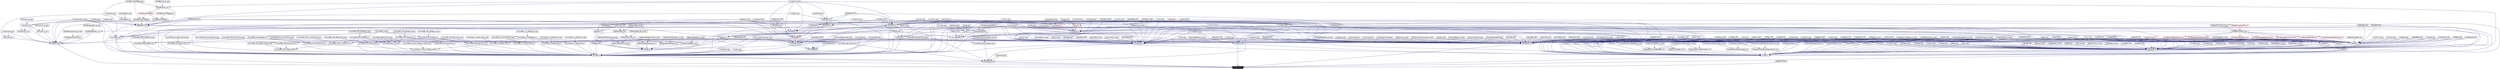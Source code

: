 digraph inheritance
{
  Node54 [shape="box",label="ASMETTYP.H",fontsize=14,height=0.2,width=0.4,fontname="Helvetica",color="black",style="filled" fontcolor="white"];
  Node55 -> Node54 [color="midnightblue",fontsize=14,style="solid",fontname="Helvetica"];
  Node55 [shape="box",label="MNISOCHR.H",fontsize=14,height=0.2,width=0.4,fontname="Helvetica",color="black",URL="$_m_n_i_s_o_c_h_r_8_h.html"];
  Node56 -> Node55 [color="midnightblue",fontsize=14,style="solid",fontname="Helvetica"];
  Node56 [shape="box",label="mngpar.cpp",fontsize=14,height=0.2,width=0.4,fontname="Helvetica",color="black",URL="$mngpar_8cpp.html"];
  Node57 -> Node55 [color="midnightblue",fontsize=14,style="solid",fontname="Helvetica"];
  Node57 [shape="box",label="MnGParAendern_ia.h",fontsize=14,height=0.2,width=0.4,fontname="Helvetica",color="black",URL="$_mn_g_par_aendern__ia_8h.html"];
  Node58 -> Node57 [color="midnightblue",fontsize=14,style="solid",fontname="Helvetica"];
  Node58 [shape="box",label="MNGPARAE.H",fontsize=14,height=0.2,width=0.4,fontname="Helvetica",color="black",URL="$_m_n_g_p_a_r_a_e_8_h.html"];
  Node59 -> Node58 [color="midnightblue",fontsize=14,style="solid",fontname="Helvetica"];
  Node59 [shape="box",label="mngparae.cpp",fontsize=14,height=0.2,width=0.4,fontname="Helvetica",color="black",URL="$mngparae_8cpp.html"];
  Node60 -> Node58 [color="midnightblue",fontsize=14,style="solid",fontname="Helvetica"];
  Node60 [shape="box",label="mngrwin.cpp",fontsize=14,height=0.2,width=0.4,fontname="Helvetica",color="black",URL="$mngrwin_8cpp.html"];
  Node61 -> Node58 [color="midnightblue",fontsize=14,style="solid",fontname="Helvetica"];
  Node61 [shape="box",label="mnmenu.cpp",fontsize=14,height=0.2,width=0.4,fontname="Helvetica",color="black",URL="$mnmenu_8cpp.html"];
  Node62 -> Node57 [color="midnightblue",fontsize=14,style="solid",fontname="Helvetica"];
  Node62 [shape="box",label="MnGParAendern_ia.cpp",fontsize=14,height=0.2,width=0.4,fontname="Helvetica",color="black",URL="$_mn_g_par_aendern__ia_8cpp.html"];
  Node63 -> Node55 [color="midnightblue",fontsize=14,style="solid",fontname="Helvetica"];
  Node63 [shape="box",label="MnGParIsochronen_ia.h",fontsize=14,height=0.2,width=0.4,fontname="Helvetica",color="black",URL="$_mn_g_par_isochronen__ia_8h.html"];
  Node57 -> Node63 [color="midnightblue",fontsize=14,style="solid",fontname="Helvetica"];
  Node64 -> Node63 [color="midnightblue",fontsize=14,style="solid",fontname="Helvetica"];
  Node64 [shape="box",label="MnGParIsochronen_ia.cpp",fontsize=14,height=0.2,width=0.4,fontname="Helvetica",color="black",URL="$_mn_g_par_isochronen__ia_8cpp.html"];
  Node65 -> Node55 [color="midnightblue",fontsize=14,style="solid",fontname="Helvetica"];
  Node65 [shape="box",label="mniastat.cpp",fontsize=14,height=0.2,width=0.4,fontname="Helvetica",color="black",URL="$mniastat_8cpp.html"];
  Node66 -> Node55 [color="midnightblue",fontsize=14,style="solid",fontname="Helvetica"];
  Node66 [shape="box",label="MNISOCHR.CPP",fontsize=14,height=0.2,width=0.4,fontname="Helvetica",color="black",URL="$_m_n_i_s_o_c_h_r_8_c_p_p.html"];
  Node67 -> Node55 [color="midnightblue",fontsize=14,style="solid",fontname="Helvetica"];
  Node67 [shape="box",label="MnIsochr_ia.h",fontsize=14,height=0.2,width=0.4,fontname="Helvetica",color="black",URL="$_mn_isochr__ia_8h.html"];
  Node66 -> Node67 [color="midnightblue",fontsize=14,style="solid",fontname="Helvetica"];
  Node68 -> Node67 [color="midnightblue",fontsize=14,style="solid",fontname="Helvetica"];
  Node68 [shape="box",label="MnIsochr_ia.cpp",fontsize=14,height=0.2,width=0.4,fontname="Helvetica",color="black",URL="$_mn_isochr__ia_8cpp.html"];
  Node69 -> Node67 [color="midnightblue",fontsize=14,style="solid",fontname="Helvetica"];
  Node69 [shape="box",label="MnIsochrOV_ia.cpp",fontsize=14,height=0.2,width=0.4,fontname="Helvetica",color="black",URL="$_mn_isochr_o_v__ia_8cpp.html"];
  Node70 -> Node55 [color="midnightblue",fontsize=14,style="solid",fontname="Helvetica"];
  Node70 [shape="box",label="MnIsochrIV_ia.h",fontsize=14,height=0.2,width=0.4,fontname="Helvetica",color="black",URL="$_mn_isochr_i_v__ia_8h.html"];
  Node67 -> Node70 [color="midnightblue",fontsize=14,style="solid",fontname="Helvetica"];
  Node71 -> Node70 [color="midnightblue",fontsize=14,style="solid",fontname="Helvetica"];
  Node71 [shape="box",label="MnIsochrIV_ia.cpp",fontsize=14,height=0.2,width=0.4,fontname="Helvetica",color="black",URL="$_mn_isochr_i_v__ia_8cpp.html"];
  Node72 -> Node55 [color="midnightblue",fontsize=14,style="solid",fontname="Helvetica"];
  Node72 [shape="box",label="MnIsochrOV_ia.h",fontsize=14,height=0.2,width=0.4,fontname="Helvetica",color="black",URL="$_mn_isochr_o_v__ia_8h.html"];
  Node67 -> Node72 [color="midnightblue",fontsize=14,style="solid",fontname="Helvetica"];
  Node69 -> Node72 [color="midnightblue",fontsize=14,style="solid",fontname="Helvetica"];
  Node73 -> Node55 [color="midnightblue",fontsize=14,style="solid",fontname="Helvetica"];
  Node73 [shape="box",label="mnloesch.cpp",fontsize=14,height=0.2,width=0.4,fontname="Helvetica",color="black",URL="$mnloesch_8cpp.html"];
  Node74 -> Node55 [color="midnightblue",fontsize=14,style="solid",fontname="Helvetica"];
  Node74 [shape="box",label="mnvsys.cpp",fontsize=14,height=0.2,width=0.4,fontname="Helvetica",color="black",URL="$mnvsys_8cpp.html"];
  Node75 -> Node55 [color="midnightblue",fontsize=14,style="solid",fontname="Helvetica"];
  Node75 [shape="box",label="cisochrones.h",fontsize=14,height=0.2,width=0.4,fontname="Helvetica",color="black",URL="$cisochrones_8h.html"];
  Node76 -> Node75 [color="midnightblue",fontsize=14,style="solid",fontname="Helvetica"];
  Node76 [shape="box",label="canalysis.cpp",fontsize=14,height=0.2,width=0.4,fontname="Helvetica",color="black",URL="$canalysis_8cpp.html"];
  Node77 -> Node75 [color="midnightblue",fontsize=14,style="solid",fontname="Helvetica"];
  Node77 [shape="box",label="cisochrones.cpp",fontsize=14,height=0.2,width=0.4,fontname="Helvetica",color="black",URL="$cisochrones_8cpp.html"];
  Node77 -> Node55 [color="midnightblue",fontsize=14,style="solid",fontname="Helvetica"];
  Node78 -> Node54 [color="midnightblue",fontsize=14,style="solid",fontname="Helvetica"];
  Node78 [shape="box",label="ASMETTYP.CPP",fontsize=14,height=0.2,width=0.4,fontname="Helvetica",color="black",URL="$_a_s_m_e_t_t_y_p_8_c_p_p.html"];
  Node79 -> Node54 [color="midnightblue",fontsize=14,style="solid",fontname="Helvetica"];
  Node79 [shape="box",label="ASSMENTS.H",fontsize=14,height=0.2,width=0.4,fontname="Helvetica",color="black",URL="$_a_s_s_m_e_n_t_s_8_h.html"];
  Node80 -> Node79 [color="midnightblue",fontsize=14,style="solid",fontname="Helvetica"];
  Node80 [shape="box",label="mnfahrg.cpp",fontsize=14,height=0.2,width=0.4,fontname="Helvetica",color="black",URL="$mnfahrg_8cpp.html"];
  Node81 -> Node79 [color="midnightblue",fontsize=14,style="solid",fontname="Helvetica"];
  Node81 [shape="box",label="MNFMAT.CPP",fontsize=14,height=0.2,width=0.4,fontname="Helvetica",color="black",URL="$_m_n_f_m_a_t_8_c_p_p.html"];
  Node82 -> Node79 [color="midnightblue",fontsize=14,style="solid",fontname="Helvetica"];
  Node82 [shape="box",label="MnFMatReadWrite_ia.cpp",fontsize=14,height=0.2,width=0.4,fontname="Helvetica",color="black",URL="$_mn_f_mat_read_write__ia_8cpp.html"];
  Node59 -> Node79 [color="midnightblue",fontsize=14,style="solid",fontname="Helvetica"];
  Node60 -> Node79 [color="midnightblue",fontsize=14,style="solid",fontname="Helvetica"];
  Node83 -> Node79 [color="midnightblue",fontsize=14,style="solid",fontname="Helvetica"];
  Node83 [shape="box",label="mninit.cpp",fontsize=14,height=0.2,width=0.4,fontname="Helvetica",color="black",URL="$mninit_8cpp.html"];
  Node84 -> Node79 [color="midnightblue",fontsize=14,style="solid",fontname="Helvetica"];
  Node84 [shape="box",label="mnlesalt.cpp",fontsize=14,height=0.2,width=0.4,fontname="Helvetica",color="black",URL="$mnlesalt_8cpp.html"];
  Node73 -> Node79 [color="midnightblue",fontsize=14,style="solid",fontname="Helvetica"];
  Node85 -> Node79 [color="midnightblue",fontsize=14,style="solid",fontname="Helvetica"];
  Node85 [shape="box",label="mnlstsys.cpp",fontsize=14,height=0.2,width=0.4,fontname="Helvetica",color="black",URL="$mnlstsys_8cpp.html"];
  Node86 -> Node79 [color="midnightblue",fontsize=14,style="solid",fontname="Helvetica"];
  Node86 [shape="box",label="mnlstweg.cpp",fontsize=14,height=0.2,width=0.4,fontname="Helvetica",color="black",URL="$mnlstweg_8cpp.html"];
  Node87 -> Node79 [color="midnightblue",fontsize=14,style="solid",fontname="Helvetica"];
  Node87 [shape="box",label="mnlsumlg.cpp",fontsize=14,height=0.2,width=0.4,fontname="Helvetica",color="black",URL="$mnlsumlg_8cpp.html"];
  Node88 -> Node79 [color="midnightblue",fontsize=14,style="solid",fontname="Helvetica"];
  Node88 [shape="box",label="mnmakro.cpp",fontsize=14,height=0.2,width=0.4,fontname="Helvetica",color="black",URL="$mnmakro_8cpp.html"];
  Node89 -> Node79 [color="midnightblue",fontsize=14,style="solid",fontname="Helvetica"];
  Node89 [shape="box",label="mnnfumlg.cpp",fontsize=14,height=0.2,width=0.4,fontname="Helvetica",color="black",URL="$mnnfumlg_8cpp.html"];
  Node90 -> Node79 [color="midnightblue",fontsize=14,style="solid",fontname="Helvetica"];
  Node90 [shape="box",label="MNODATT.CPP",fontsize=14,height=0.2,width=0.4,fontname="Helvetica",color="black",URL="$_m_n_o_d_a_t_t_8_c_p_p.html"];
  Node91 -> Node79 [color="midnightblue",fontsize=14,style="solid",fontname="Helvetica"];
  Node91 [shape="box",label="mnodmatrixwrite.cpp",fontsize=14,height=0.2,width=0.4,fontname="Helvetica",color="black",URL="$mnodmatrixwrite_8cpp.html"];
  Node92 -> Node79 [color="midnightblue",fontsize=14,style="solid",fontname="Helvetica"];
  Node92 [shape="box",label="MnRechAblaufPP.cpp",fontsize=14,height=0.2,width=0.4,fontname="Helvetica",color="black",URL="$_mn_rech_ablauf_p_p_8cpp.html"];
  Node93 -> Node79 [color="midnightblue",fontsize=14,style="solid",fontname="Helvetica"];
  Node93 [shape="box",label="MnRechnen_ia.cpp",fontsize=14,height=0.2,width=0.4,fontname="Helvetica",color="black",URL="$_mn_rechnen__ia_8cpp.html"];
  Node94 -> Node79 [color="midnightblue",fontsize=14,style="solid",fontname="Helvetica"];
  Node94 [shape="box",label="MnSpinne_ia.cpp",fontsize=14,height=0.2,width=0.4,fontname="Helvetica",color="black",URL="$_mn_spinne__ia_8cpp.html"];
  Node95 -> Node79 [color="midnightblue",fontsize=14,style="solid",fontname="Helvetica"];
  Node95 [shape="box",label="MnSpinneVsysAuswahl_ia.cpp",fontsize=14,height=0.2,width=0.4,fontname="Helvetica",color="black",URL="$_mn_spinne_vsys_auswahl__ia_8cpp.html"];
  Node96 -> Node79 [color="midnightblue",fontsize=14,style="solid",fontname="Helvetica"];
  Node96 [shape="box",label="mntgen.cpp",fontsize=14,height=0.2,width=0.4,fontname="Helvetica",color="black",URL="$mntgen_8cpp.html"];
  Node97 -> Node79 [color="midnightblue",fontsize=14,style="solid",fontname="Helvetica"];
  Node97 [shape="box",label="mnumlg.cpp",fontsize=14,height=0.2,width=0.4,fontname="Helvetica",color="black",URL="$mnumlg_8cpp.html"];
  Node98 -> Node79 [color="midnightblue",fontsize=14,style="solid",fontname="Helvetica"];
  Node98 [shape="box",label="mnumlgbase.cpp",fontsize=14,height=0.2,width=0.4,fontname="Helvetica",color="black",URL="$mnumlgbase_8cpp.html"];
  Node99 -> Node79 [color="midnightblue",fontsize=14,style="solid",fontname="Helvetica"];
  Node99 [shape="box",label="MnUmlgReport_ia.cpp",fontsize=14,height=0.2,width=0.4,fontname="Helvetica",color="black",URL="$_mn_umlg_report__ia_8cpp.html"];
  Node100 -> Node79 [color="midnightblue",fontsize=14,style="solid",fontname="Helvetica"];
  Node100 [shape="box",label="MNUMLREP.CPP",fontsize=14,height=0.2,width=0.4,fontname="Helvetica",color="black",URL="$_m_n_u_m_l_r_e_p_8_c_p_p.html"];
  Node101 -> Node79 [color="midnightblue",fontsize=14,style="solid",fontname="Helvetica"];
  Node101 [shape="box",label="MnVissimExport.cpp",fontsize=14,height=0.2,width=0.4,fontname="Helvetica",color="black",URL="$_mn_vissim_export_8cpp.html"];
  Node102 -> Node79 [color="midnightblue",fontsize=14,style="solid",fontname="Helvetica"];
  Node102 [shape="box",label="MnVissimRoutenPP.cpp",fontsize=14,height=0.2,width=0.4,fontname="Helvetica",color="black",URL="$_mn_vissim_routen_p_p_8cpp.html"];
  Node74 -> Node79 [color="midnightblue",fontsize=14,style="solid",fontname="Helvetica"];
  Node103 -> Node79 [color="midnightblue",fontsize=14,style="solid",fontname="Helvetica"];
  Node103 [shape="box",label="CROUTE.CPP",fontsize=14,height=0.2,width=0.4,fontname="Helvetica",color="black",URL="$_c_r_o_u_t_e_8_c_p_p.html"];
  Node104 -> Node79 [color="midnightblue",fontsize=14,style="solid",fontname="Helvetica"];
  Node104 [shape="box",label="CROUTEE.CPP",fontsize=14,height=0.2,width=0.4,fontname="Helvetica",color="black",URL="$_c_r_o_u_t_e_e_8_c_p_p.html"];
  Node105 -> Node79 [color="midnightblue",fontsize=14,style="solid",fontname="Helvetica"];
  Node105 [shape="box",label="CROUTES.CPP",fontsize=14,height=0.2,width=0.4,fontname="Helvetica",color="black",URL="$_c_r_o_u_t_e_s_8_c_p_p.html"];
  Node106 -> Node79 [color="midnightblue",fontsize=14,style="solid",fontname="Helvetica"];
  Node106 [shape="box",label="CROUTESE.CPP",fontsize=14,height=0.2,width=0.4,fontname="Helvetica",color="black",URL="$_c_r_o_u_t_e_s_e_8_c_p_p.html"];
  Node107 -> Node79 [color="midnightblue",fontsize=14,style="solid",fontname="Helvetica"];
  Node107 [shape="box",label="CROUTEUT.CPP",fontsize=14,height=0.2,width=0.4,fontname="Helvetica",color="black",URL="$_c_r_o_u_t_e_u_t_8_c_p_p.html"];
  Node108 -> Node79 [color="midnightblue",fontsize=14,style="solid",fontname="Helvetica"];
  Node108 [shape="box",label="ctsystem.cpp",fontsize=14,height=0.2,width=0.4,fontname="Helvetica",color="black",URL="$ctsystem_8cpp.html"];
  Node109 -> Node79 [color="midnightblue",fontsize=14,style="solid",fontname="Helvetica"];
  Node109 [shape="box",label="assments.cpp",fontsize=14,height=0.2,width=0.4,fontname="Helvetica",color="black",URL="$assments_8cpp.html"];
  Node110 -> Node79 [color="midnightblue",fontsize=14,style="solid",fontname="Helvetica"];
  Node110 [shape="box",label="fgumlg.cpp",fontsize=14,height=0.2,width=0.4,fontname="Helvetica",color="black",URL="$fgumlg_8cpp.html"];
  Node111 -> Node79 [color="midnightblue",fontsize=14,style="solid",fontname="Helvetica"];
  Node111 [shape="box",label="IVANBKAP.CPP",fontsize=14,height=0.2,width=0.4,fontname="Helvetica",color="black",URL="$_i_v_a_n_b_k_a_p_8_c_p_p.html"];
  Node112 -> Node79 [color="midnightblue",fontsize=14,style="solid",fontname="Helvetica"];
  Node112 [shape="box",label="IVDAVIS.CPP",fontsize=14,height=0.2,width=0.4,fontname="Helvetica",color="black",URL="$_i_v_d_a_v_i_s_8_c_p_p.html"];
  Node113 -> Node79 [color="midnightblue",fontsize=14,style="solid",fontname="Helvetica"];
  Node113 [shape="box",label="IVGGEW.CPP",fontsize=14,height=0.2,width=0.4,fontname="Helvetica",color="black",URL="$_i_v_g_g_e_w_8_c_p_p.html"];
  Node114 -> Node79 [color="midnightblue",fontsize=14,style="solid",fontname="Helvetica"];
  Node114 [shape="box",label="ivkali.cpp",fontsize=14,height=0.2,width=0.4,fontname="Helvetica",color="black",URL="$ivkali_8cpp.html"];
  Node115 -> Node79 [color="midnightblue",fontsize=14,style="solid",fontname="Helvetica"];
  Node115 [shape="box",label="IVLERN.CPP",fontsize=14,height=0.2,width=0.4,fontname="Helvetica",color="black",URL="$_i_v_l_e_r_n_8_c_p_p.html"];
  Node116 -> Node79 [color="midnightblue",fontsize=14,style="solid",fontname="Helvetica"];
  Node116 [shape="box",label="ivloesch.cpp",fontsize=14,height=0.2,width=0.4,fontname="Helvetica",color="black",URL="$ivloesch_8cpp.html"];
  Node117 -> Node79 [color="midnightblue",fontsize=14,style="solid",fontname="Helvetica"];
  Node117 [shape="box",label="IVPFEUML.CPP",fontsize=14,height=0.2,width=0.4,fontname="Helvetica",color="black",URL="$_i_v_p_f_e_u_m_l_8_c_p_p.html"];
  Node118 -> Node79 [color="midnightblue",fontsize=14,style="solid",fontname="Helvetica"];
  Node118 [shape="box",label="IVSPINNE.CPP",fontsize=14,height=0.2,width=0.4,fontname="Helvetica",color="black",URL="$_i_v_s_p_i_n_n_e_8_c_p_p.html"];
  Node119 -> Node79 [color="midnightblue",fontsize=14,style="solid",fontname="Helvetica"];
  Node119 [shape="box",label="ivsukz.cpp",fontsize=14,height=0.2,width=0.4,fontname="Helvetica",color="black",URL="$ivsukz_8cpp.html"];
  Node120 -> Node79 [color="midnightblue",fontsize=14,style="solid",fontname="Helvetica"];
  Node120 [shape="box",label="IVTRIBL.CPP",fontsize=14,height=0.2,width=0.4,fontname="Helvetica",color="black",URL="$_i_v_t_r_i_b_l_8_c_p_p.html"];
  Node121 -> Node79 [color="midnightblue",fontsize=14,style="solid",fontname="Helvetica"];
  Node121 [shape="box",label="IVUMALLG.CPP",fontsize=14,height=0.2,width=0.4,fontname="Helvetica",color="black",URL="$_i_v_u_m_a_l_l_g_8_c_p_p.html"];
  Node122 -> Node79 [color="midnightblue",fontsize=14,style="solid",fontname="Helvetica"];
  Node122 [shape="box",label="IVUMLG.CPP",fontsize=14,height=0.2,width=0.4,fontname="Helvetica",color="black",URL="$_i_v_u_m_l_g_8_c_p_p.html"];
  Node123 -> Node79 [color="midnightblue",fontsize=14,style="solid",fontname="Helvetica"];
  Node123 [shape="box",label="IVUmlgAnalyse_ia.cpp",fontsize=14,height=0.2,width=0.4,fontname="Helvetica",color="black",URL="$_i_v_umlg_analyse__ia_8cpp.html"];
  Node124 -> Node79 [color="midnightblue",fontsize=14,style="solid",fontname="Helvetica"];
  Node124 [shape="box",label="ivuparcr.cpp",fontsize=14,height=0.2,width=0.4,fontname="Helvetica",color="black",URL="$ivuparcr_8cpp.html"];
  Node125 -> Node79 [color="midnightblue",fontsize=14,style="solid",fontname="Helvetica"];
  Node125 [shape="box",label="IVVART.CPP",fontsize=14,height=0.2,width=0.4,fontname="Helvetica",color="black",URL="$_i_v_v_a_r_t_8_c_p_p.html"];
  Node126 -> Node79 [color="midnightblue",fontsize=14,style="solid",fontname="Helvetica"];
  Node126 [shape="box",label="IVWEGREC.CPP",fontsize=14,height=0.2,width=0.4,fontname="Helvetica",color="black",URL="$_i_v_w_e_g_r_e_c_8_c_p_p.html"];
  Node127 -> Node79 [color="midnightblue",fontsize=14,style="solid",fontname="Helvetica"];
  Node127 [shape="box",label="IvWegRec_ia.cpp",fontsize=14,height=0.2,width=0.4,fontname="Helvetica",color="black",URL="$_iv_weg_rec__ia_8cpp.html"];
  Node128 -> Node79 [color="midnightblue",fontsize=14,style="solid",fontname="Helvetica"];
  Node128 [shape="box",label="IVZMAT.CPP",fontsize=14,height=0.2,width=0.4,fontname="Helvetica",color="black",URL="$_i_v_z_m_a_t_8_c_p_p.html"];
  Node129 -> Node79 [color="midnightblue",fontsize=14,style="solid",fontname="Helvetica"];
  Node129 [shape="box",label="nebez.cpp",fontsize=14,height=0.2,width=0.4,fontname="Helvetica",color="black",URL="$nebez_8cpp.html"];
  Node130 -> Node79 [color="midnightblue",fontsize=14,style="solid",fontname="Helvetica"];
  Node130 [shape="box",label="nekno.cpp",fontsize=14,height=0.2,width=0.4,fontname="Helvetica",color="black",URL="$nekno_8cpp.html"];
  Node131 -> Node79 [color="midnightblue",fontsize=14,style="solid",fontname="Helvetica"];
  Node131 [shape="box",label="NEKNO2.CPP",fontsize=14,height=0.2,width=0.4,fontname="Helvetica",color="black",URL="$_n_e_k_n_o2_8_c_p_p.html"];
  Node132 -> Node79 [color="midnightblue",fontsize=14,style="solid",fontname="Helvetica"];
  Node132 [shape="box",label="nelin.cpp",fontsize=14,height=0.2,width=0.4,fontname="Helvetica",color="black",URL="$nelin_8cpp.html"];
  Node133 -> Node79 [color="midnightblue",fontsize=14,style="solid",fontname="Helvetica"];
  Node133 [shape="box",label="NeLinieKoppeln_ia.cpp",fontsize=14,height=0.2,width=0.4,fontname="Helvetica",color="black",URL="$_ne_linie_koppeln__ia_8cpp.html"];
  Node134 -> Node79 [color="midnightblue",fontsize=14,style="solid",fontname="Helvetica"];
  Node134 [shape="box",label="nestr.cpp",fontsize=14,height=0.2,width=0.4,fontname="Helvetica",color="black",URL="$nestr_8cpp.html"];
  Node135 -> Node79 [color="midnightblue",fontsize=14,style="solid",fontname="Helvetica"];
  Node135 [shape="box",label="nestr2.cpp",fontsize=14,height=0.2,width=0.4,fontname="Helvetica",color="black",URL="$nestr2_8cpp.html"];
  Node136 -> Node79 [color="midnightblue",fontsize=14,style="solid",fontname="Helvetica"];
  Node136 [shape="box",label="NEUMLG.CPP",fontsize=14,height=0.2,width=0.4,fontname="Helvetica",color="black",URL="$_n_e_u_m_l_g_8_c_p_p.html"];
  Node137 -> Node79 [color="midnightblue",fontsize=14,style="solid",fontname="Helvetica"];
  Node137 [shape="box",label="ovlinerf.cpp",fontsize=14,height=0.2,width=0.4,fontname="Helvetica",color="black",URL="$ovlinerf_8cpp.html"];
  Node138 -> Node79 [color="midnightblue",fontsize=14,style="solid",fontname="Helvetica"];
  Node138 [shape="box",label="ovlle_kostenrechnen.cpp",fontsize=14,height=0.2,width=0.4,fontname="Helvetica",color="black",URL="$ovlle__kostenrechnen_8cpp.html"];
  Node139 -> Node79 [color="midnightblue",fontsize=14,style="solid",fontname="Helvetica"];
  Node139 [shape="box",label="ovlle_umlauf_rechnen.cpp",fontsize=14,height=0.2,width=0.4,fontname="Helvetica",color="black",URL="$ovlle__umlauf__rechnen_8cpp.html"];
  Node140 -> Node79 [color="midnightblue",fontsize=14,style="solid",fontname="Helvetica"];
  Node140 [shape="box",label="OVSPINNE.CPP",fontsize=14,height=0.2,width=0.4,fontname="Helvetica",color="black",URL="$_o_v_s_p_i_n_n_e_8_c_p_p.html"];
  Node141 -> Node79 [color="midnightblue",fontsize=14,style="solid",fontname="Helvetica"];
  Node141 [shape="box",label="OVUMALLG.CPP",fontsize=14,height=0.2,width=0.4,fontname="Helvetica",color="black",URL="$_o_v_u_m_a_l_l_g_8_c_p_p.html"];
  Node142 -> Node79 [color="midnightblue",fontsize=14,style="solid",fontname="Helvetica"];
  Node142 [shape="box",label="ovumlauf.cpp",fontsize=14,height=0.2,width=0.4,fontname="Helvetica",color="black",URL="$ovumlauf_8cpp.html"];
  Node143 -> Node79 [color="midnightblue",fontsize=14,style="solid",fontname="Helvetica"];
  Node143 [shape="box",label="ovumlaufatt.cpp",fontsize=14,height=0.2,width=0.4,fontname="Helvetica",color="black",URL="$ovumlaufatt_8cpp.html"];
  Node144 -> Node79 [color="midnightblue",fontsize=14,style="solid",fontname="Helvetica"];
  Node144 [shape="box",label="ovumlfp2.cpp",fontsize=14,height=0.2,width=0.4,fontname="Helvetica",color="black",URL="$ovumlfp2_8cpp.html"];
  Node145 -> Node79 [color="midnightblue",fontsize=14,style="solid",fontname="Helvetica"];
  Node145 [shape="box",label="OVUMLG.CPP",fontsize=14,height=0.2,width=0.4,fontname="Helvetica",color="black",URL="$_o_v_u_m_l_g_8_c_p_p.html"];
  Node146 -> Node79 [color="midnightblue",fontsize=14,style="solid",fontname="Helvetica"];
  Node146 [shape="box",label="ovumllin.cpp",fontsize=14,height=0.2,width=0.4,fontname="Helvetica",color="black",URL="$ovumllin_8cpp.html"];
  Node147 -> Node79 [color="midnightblue",fontsize=14,style="solid",fontname="Helvetica"];
  Node147 [shape="box",label="OVUMLSYS.CPP",fontsize=14,height=0.2,width=0.4,fontname="Helvetica",color="black",URL="$_o_v_u_m_l_s_y_s_8_c_p_p.html"];
  Node148 -> Node79 [color="midnightblue",fontsize=14,style="solid",fontname="Helvetica"];
  Node148 [shape="box",label="IVUMWELT.CPP",fontsize=14,height=0.2,width=0.4,fontname="Helvetica",color="black",URL="$_i_v_u_m_w_e_l_t_8_c_p_p.html"];
  Node149 -> Node54 [color="midnightblue",fontsize=14,style="solid",fontname="Helvetica"];
  Node149 [shape="box",label="IVUPAR.H",fontsize=14,height=0.2,width=0.4,fontname="Helvetica",color="black",URL="$_i_v_u_p_a_r_8_h.html"];
  Node150 -> Node149 [color="midnightblue",fontsize=14,style="solid",fontname="Helvetica"];
  Node150 [shape="box",label="mnumlgbase.h",fontsize=14,height=0.2,width=0.4,fontname="Helvetica",color="black",URL="$mnumlgbase_8h.html"];
  Node151 -> Node150 [color="midnightblue",fontsize=14,style="solid",fontname="Helvetica"];
  Node151 [shape="box",label="MNUMLG.H",fontsize=14,height=0.2,width=0.4,fontname="Helvetica",color="black",URL="$_m_n_u_m_l_g_8_h.html"];
  Node152 -> Node151 [color="midnightblue",fontsize=14,style="solid",fontname="Helvetica"];
  Node152 [shape="box",label="MNEMME.CPP",fontsize=14,height=0.2,width=0.4,fontname="Helvetica",color="black",URL="$_m_n_e_m_m_e_8_c_p_p.html"];
  Node153 -> Node151 [color="midnightblue",fontsize=14,style="solid",fontname="Helvetica"];
  Node153 [shape="box",label="mnfile.cpp",fontsize=14,height=0.2,width=0.4,fontname="Helvetica",color="black",URL="$mnfile_8cpp.html"];
  Node83 -> Node151 [color="midnightblue",fontsize=14,style="solid",fontname="Helvetica"];
  Node88 -> Node151 [color="midnightblue",fontsize=14,style="solid",fontname="Helvetica"];
  Node61 -> Node151 [color="midnightblue",fontsize=14,style="solid",fontname="Helvetica"];
  Node154 -> Node151 [color="midnightblue",fontsize=14,style="solid",fontname="Helvetica"];
  Node154 [shape="box",label="mnntlese.cpp",fontsize=14,height=0.2,width=0.4,fontname="Helvetica",color="black",URL="$mnntlese_8cpp.html"];
  Node92 -> Node151 [color="midnightblue",fontsize=14,style="solid",fontname="Helvetica"];
  Node93 -> Node151 [color="midnightblue",fontsize=14,style="solid",fontname="Helvetica"];
  Node97 -> Node151 [color="midnightblue",fontsize=14,style="solid",fontname="Helvetica"];
  Node155 -> Node151 [color="midnightblue",fontsize=14,style="solid",fontname="Helvetica"];
  Node155 [shape="box",label="MNVERS.CPP",fontsize=14,height=0.2,width=0.4,fontname="Helvetica",color="black",URL="$_m_n_v_e_r_s_8_c_p_p.html"];
  Node156 -> Node151 [color="midnightblue",fontsize=14,style="solid",fontname="Helvetica"];
  Node156 [shape="box",label="mnversd.cpp",fontsize=14,height=0.2,width=0.4,fontname="Helvetica",color="black",URL="$mnversd_8cpp.html"];
  Node74 -> Node151 [color="midnightblue",fontsize=14,style="solid",fontname="Helvetica"];
  Node157 -> Node151 [color="midnightblue",fontsize=14,style="solid",fontname="Helvetica"];
  Node157 [shape="box",label="cassig.h",fontsize=14,height=0.2,width=0.4,fontname="Helvetica",color="red",URL="$cassig_8h.html"];
  Node158 -> Node157 [color="midnightblue",fontsize=14,style="solid",fontname="Helvetica"];
  Node158 [shape="box",label="CASSIG.CPP",fontsize=14,height=0.2,width=0.4,fontname="Helvetica",color="black",URL="$_c_a_s_s_i_g_8_c_p_p.html"];
  Node159 -> Node157 [color="midnightblue",fontsize=14,style="solid",fontname="Helvetica"];
  Node159 [shape="box",label="cassigs.cpp",fontsize=14,height=0.2,width=0.4,fontname="Helvetica",color="black",URL="$cassigs_8cpp.html"];
  Node158 -> Node151 [color="midnightblue",fontsize=14,style="solid",fontname="Helvetica"];
  Node159 -> Node151 [color="midnightblue",fontsize=14,style="solid",fontname="Helvetica"];
  Node161 -> Node151 [color="midnightblue",fontsize=14,style="solid",fontname="Helvetica"];
  Node161 [shape="box",label="cprocedure.h",fontsize=14,height=0.2,width=0.4,fontname="Helvetica",color="red",URL="$cprocedure_8h.html"];
  Node163 -> Node161 [color="midnightblue",fontsize=14,style="solid",fontname="Helvetica"];
  Node163 [shape="box",label="cprocedures.cpp",fontsize=14,height=0.2,width=0.4,fontname="Helvetica",color="black",URL="$cprocedures_8cpp.html"];
  Node165 -> Node161 [color="midnightblue",fontsize=14,style="solid",fontname="Helvetica"];
  Node165 [shape="box",label="cvisum.cpp",fontsize=14,height=0.2,width=0.4,fontname="Helvetica",color="black",URL="$cvisum_8cpp.html"];
  Node163 -> Node151 [color="midnightblue",fontsize=14,style="solid",fontname="Helvetica"];
  Node166 -> Node150 [color="midnightblue",fontsize=14,style="solid",fontname="Helvetica"];
  Node166 [shape="box",label="MNEXIT.CPP",fontsize=14,height=0.2,width=0.4,fontname="Helvetica",color="black",URL="$_m_n_e_x_i_t_8_c_p_p.html"];
  Node80 -> Node150 [color="midnightblue",fontsize=14,style="solid",fontname="Helvetica"];
  Node167 -> Node150 [color="midnightblue",fontsize=14,style="solid",fontname="Helvetica"];
  Node167 [shape="box",label="MnRechAblaufPP.h",fontsize=14,height=0.2,width=0.4,fontname="Helvetica",color="black",URL="$_mn_rech_ablauf_p_p_8h.html"];
  Node168 -> Node167 [color="midnightblue",fontsize=14,style="solid",fontname="Helvetica"];
  Node168 [shape="box",label="MnRechPS.h",fontsize=14,height=0.2,width=0.4,fontname="Helvetica",color="red",URL="$_mn_rech_p_s_8h.html"];
  Node92 -> Node167 [color="midnightblue",fontsize=14,style="solid",fontname="Helvetica"];
  Node171 -> Node150 [color="midnightblue",fontsize=14,style="solid",fontname="Helvetica"];
  Node171 [shape="box",label="MnRechFunktion_ia.h",fontsize=14,height=0.2,width=0.4,fontname="Helvetica",color="black",URL="$_mn_rech_funktion__ia_8h.html"];
  Node172 -> Node171 [color="midnightblue",fontsize=14,style="solid",fontname="Helvetica"];
  Node172 [shape="box",label="MnRechFunktionPP_ia.h",fontsize=14,height=0.2,width=0.4,fontname="Helvetica",color="red",URL="$_mn_rech_funktion_p_p__ia_8h.html"];
  Node168 -> Node172 [color="midnightblue",fontsize=14,style="solid",fontname="Helvetica"];
  Node174 -> Node171 [color="midnightblue",fontsize=14,style="solid",fontname="Helvetica"];
  Node174 [shape="box",label="MnRechFunktion_ia.cpp",fontsize=14,height=0.2,width=0.4,fontname="Helvetica",color="black",URL="$_mn_rech_funktion__ia_8cpp.html"];
  Node98 -> Node150 [color="midnightblue",fontsize=14,style="solid",fontname="Helvetica"];
  Node175 -> Node150 [color="midnightblue",fontsize=14,style="solid",fontname="Helvetica"];
  Node175 [shape="box",label="cvisum.h",fontsize=14,height=0.2,width=0.4,fontname="Helvetica",color="black",URL="$cvisum_8h.html"];
  Node97 -> Node175 [color="midnightblue",fontsize=14,style="solid",fontname="Helvetica"];
  Node176 -> Node175 [color="midnightblue",fontsize=14,style="solid",fontname="Helvetica"];
  Node176 [shape="box",label="CgQuery.cpp",fontsize=14,height=0.2,width=0.4,fontname="Helvetica",color="black",URL="$_cg_query_8cpp.html"];
  Node165 -> Node175 [color="midnightblue",fontsize=14,style="solid",fontname="Helvetica"];
  Node177 -> Node175 [color="midnightblue",fontsize=14,style="solid",fontname="Helvetica"];
  Node177 [shape="box",label="initole.cpp",fontsize=14,height=0.2,width=0.4,fontname="Helvetica",color="black",URL="$initole_8cpp.html"];
  Node178 -> Node175 [color="midnightblue",fontsize=14,style="solid",fontname="Helvetica"];
  Node178 [shape="box",label="vsf_imp.cpp",fontsize=14,height=0.2,width=0.4,fontname="Helvetica",color="black",URL="$vsf__imp_8cpp.html"];
  Node60 -> Node149 [color="midnightblue",fontsize=14,style="solid",fontname="Helvetica"];
  Node179 -> Node149 [color="midnightblue",fontsize=14,style="solid",fontname="Helvetica"];
  Node179 [shape="box",label="mninfo.cpp",fontsize=14,height=0.2,width=0.4,fontname="Helvetica",color="black",URL="$mninfo_8cpp.html"];
  Node73 -> Node149 [color="midnightblue",fontsize=14,style="solid",fontname="Helvetica"];
  Node88 -> Node149 [color="midnightblue",fontsize=14,style="solid",fontname="Helvetica"];
  Node180 -> Node149 [color="midnightblue",fontsize=14,style="solid",fontname="Helvetica"];
  Node180 [shape="box",label="mnspinne.cpp",fontsize=14,height=0.2,width=0.4,fontname="Helvetica",color="black",URL="$mnspinne_8cpp.html"];
  Node97 -> Node149 [color="midnightblue",fontsize=14,style="solid",fontname="Helvetica"];
  Node98 -> Node149 [color="midnightblue",fontsize=14,style="solid",fontname="Helvetica"];
  Node155 -> Node149 [color="midnightblue",fontsize=14,style="solid",fontname="Helvetica"];
  Node158 -> Node149 [color="midnightblue",fontsize=14,style="solid",fontname="Helvetica"];
  Node181 -> Node149 [color="midnightblue",fontsize=14,style="solid",fontname="Helvetica"];
  Node181 [shape="box",label="dynbewrt.cpp",fontsize=14,height=0.2,width=0.4,fontname="Helvetica",color="black",URL="$dynbewrt_8cpp.html"];
  Node182 -> Node149 [color="midnightblue",fontsize=14,style="solid",fontname="Helvetica"];
  Node182 [shape="box",label="IVBEWERT.H",fontsize=14,height=0.2,width=0.4,fontname="Helvetica",color="black",URL="$_i_v_b_e_w_e_r_t_8_h.html"];
  Node183 -> Node182 [color="midnightblue",fontsize=14,style="solid",fontname="Helvetica"];
  Node183 [shape="box",label="mnabsuch.cpp",fontsize=14,height=0.2,width=0.4,fontname="Helvetica",color="black",URL="$mnabsuch_8cpp.html"];
  Node152 -> Node182 [color="midnightblue",fontsize=14,style="solid",fontname="Helvetica"];
  Node179 -> Node182 [color="midnightblue",fontsize=14,style="solid",fontname="Helvetica"];
  Node83 -> Node182 [color="midnightblue",fontsize=14,style="solid",fontname="Helvetica"];
  Node84 -> Node182 [color="midnightblue",fontsize=14,style="solid",fontname="Helvetica"];
  Node73 -> Node182 [color="midnightblue",fontsize=14,style="solid",fontname="Helvetica"];
  Node184 -> Node182 [color="midnightblue",fontsize=14,style="solid",fontname="Helvetica"];
  Node184 [shape="box",label="mnlststy.cpp",fontsize=14,height=0.2,width=0.4,fontname="Helvetica",color="black",URL="$mnlststy_8cpp.html"];
  Node88 -> Node182 [color="midnightblue",fontsize=14,style="solid",fontname="Helvetica"];
  Node61 -> Node182 [color="midnightblue",fontsize=14,style="solid",fontname="Helvetica"];
  Node185 -> Node182 [color="midnightblue",fontsize=14,style="solid",fontname="Helvetica"];
  Node185 [shape="box",label="mnmmrw.cpp",fontsize=14,height=0.2,width=0.4,fontname="Helvetica",color="black",URL="$mnmmrw_8cpp.html"];
  Node186 -> Node182 [color="midnightblue",fontsize=14,style="solid",fontname="Helvetica"];
  Node186 [shape="box",label="mnmulti.cpp",fontsize=14,height=0.2,width=0.4,fontname="Helvetica",color="black",URL="$mnmulti_8cpp.html"];
  Node154 -> Node182 [color="midnightblue",fontsize=14,style="solid",fontname="Helvetica"];
  Node180 -> Node182 [color="midnightblue",fontsize=14,style="solid",fontname="Helvetica"];
  Node155 -> Node182 [color="midnightblue",fontsize=14,style="solid",fontname="Helvetica"];
  Node74 -> Node182 [color="midnightblue",fontsize=14,style="solid",fontname="Helvetica"];
  Node108 -> Node182 [color="midnightblue",fontsize=14,style="solid",fontname="Helvetica"];
  Node181 -> Node182 [color="midnightblue",fontsize=14,style="solid",fontname="Helvetica"];
  Node187 -> Node182 [color="midnightblue",fontsize=14,style="solid",fontname="Helvetica"];
  Node187 [shape="box",label="ivabbatt.cpp",fontsize=14,height=0.2,width=0.4,fontname="Helvetica",color="black",URL="$ivabbatt_8cpp.html"];
  Node188 -> Node182 [color="midnightblue",fontsize=14,style="solid",fontname="Helvetica"];
  Node188 [shape="box",label="ivanbatt.cpp",fontsize=14,height=0.2,width=0.4,fontname="Helvetica",color="black",URL="$ivanbatt_8cpp.html"];
  Node111 -> Node182 [color="midnightblue",fontsize=14,style="solid",fontname="Helvetica"];
  Node189 -> Node182 [color="midnightblue",fontsize=14,style="solid",fontname="Helvetica"];
  Node189 [shape="box",label="ivbewer1.cpp",fontsize=14,height=0.2,width=0.4,fontname="Helvetica",color="black",URL="$ivbewer1_8cpp.html"];
  Node190 -> Node182 [color="midnightblue",fontsize=14,style="solid",fontname="Helvetica"];
  Node190 [shape="box",label="IVBEWERT.CPP",fontsize=14,height=0.2,width=0.4,fontname="Helvetica",color="black",URL="$_i_v_b_e_w_e_r_t_8_c_p_p.html"];
  Node191 -> Node182 [color="midnightblue",fontsize=14,style="solid",fontname="Helvetica"];
  Node191 [shape="box",label="IVUPARCR.H",fontsize=14,height=0.2,width=0.4,fontname="Helvetica",color="black",URL="$_i_v_u_p_a_r_c_r_8_h.html"];
  Node152 -> Node191 [color="midnightblue",fontsize=14,style="solid",fontname="Helvetica"];
  Node150 -> Node191 [color="midnightblue",fontsize=14,style="solid",fontname="Helvetica"];
  Node185 -> Node191 [color="midnightblue",fontsize=14,style="solid",fontname="Helvetica"];
  Node186 -> Node191 [color="midnightblue",fontsize=14,style="solid",fontname="Helvetica"];
  Node154 -> Node191 [color="midnightblue",fontsize=14,style="solid",fontname="Helvetica"];
  Node97 -> Node191 [color="midnightblue",fontsize=14,style="solid",fontname="Helvetica"];
  Node98 -> Node191 [color="midnightblue",fontsize=14,style="solid",fontname="Helvetica"];
  Node155 -> Node191 [color="midnightblue",fontsize=14,style="solid",fontname="Helvetica"];
  Node74 -> Node191 [color="midnightblue",fontsize=14,style="solid",fontname="Helvetica"];
  Node187 -> Node191 [color="midnightblue",fontsize=14,style="solid",fontname="Helvetica"];
  Node190 -> Node191 [color="midnightblue",fontsize=14,style="solid",fontname="Helvetica"];
  Node192 -> Node191 [color="midnightblue",fontsize=14,style="solid",fontname="Helvetica"];
  Node192 [shape="box",label="IvBewert_Nodes.cpp",fontsize=14,height=0.2,width=0.4,fontname="Helvetica",color="black",URL="$_iv_bewert___nodes_8cpp.html"];
  Node193 -> Node191 [color="midnightblue",fontsize=14,style="solid",fontname="Helvetica"];
  Node193 [shape="box",label="IVCrParameterBasis_ia.h",fontsize=14,height=0.2,width=0.4,fontname="Helvetica",color="red",URL="$_i_v_cr_parameter_basis__ia_8h.html"];
  Node171 -> Node193 [color="midnightblue",fontsize=14,style="solid",fontname="Helvetica"];
  Node195 -> Node191 [color="midnightblue",fontsize=14,style="solid",fontname="Helvetica"];
  Node195 [shape="box",label="IVCrParameterBelastung_ia.h",fontsize=14,height=0.2,width=0.4,fontname="Helvetica",color="red",URL="$_i_v_cr_parameter_belastung__ia_8h.html"];
  Node171 -> Node195 [color="midnightblue",fontsize=14,style="solid",fontname="Helvetica"];
  Node197 -> Node191 [color="midnightblue",fontsize=14,style="solid",fontname="Helvetica"];
  Node197 [shape="box",label="IVCrParameterCrKurve_ia.h",fontsize=14,height=0.2,width=0.4,fontname="Helvetica",color="red",URL="$_i_v_cr_parameter_cr_kurve__ia_8h.html"];
  Node171 -> Node197 [color="midnightblue",fontsize=14,style="solid",fontname="Helvetica"];
  Node199 -> Node191 [color="midnightblue",fontsize=14,style="solid",fontname="Helvetica"];
  Node199 [shape="box",label="IVCrParameterErasF_ia.h",fontsize=14,height=0.2,width=0.4,fontname="Helvetica",color="red",URL="$_i_v_cr_parameter_eras_f__ia_8h.html"];
  Node171 -> Node199 [color="midnightblue",fontsize=14,style="solid",fontname="Helvetica"];
  Node201 -> Node191 [color="midnightblue",fontsize=14,style="solid",fontname="Helvetica"];
  Node201 [shape="box",label="IVCrParameterNodeControl_ia.h",fontsize=14,height=0.2,width=0.4,fontname="Helvetica",color="red",URL="$_i_v_cr_parameter_node_control__ia_8h.html"];
  Node171 -> Node201 [color="midnightblue",fontsize=14,style="solid",fontname="Helvetica"];
  Node203 -> Node191 [color="midnightblue",fontsize=14,style="solid",fontname="Helvetica"];
  Node203 [shape="box",label="IVCrParameterTypfaktor_ia.h",fontsize=14,height=0.2,width=0.4,fontname="Helvetica",color="red",URL="$_i_v_cr_parameter_typfaktor__ia_8h.html"];
  Node171 -> Node203 [color="midnightblue",fontsize=14,style="solid",fontname="Helvetica"];
  Node205 -> Node191 [color="midnightblue",fontsize=14,style="solid",fontname="Helvetica"];
  Node205 [shape="box",label="IVCrParameterWiderstand_ia.h",fontsize=14,height=0.2,width=0.4,fontname="Helvetica",color="red",URL="$_i_v_cr_parameter_widerstand__ia_8h.html"];
  Node171 -> Node205 [color="midnightblue",fontsize=14,style="solid",fontname="Helvetica"];
  Node112 -> Node191 [color="midnightblue",fontsize=14,style="solid",fontname="Helvetica"];
  Node207 -> Node191 [color="midnightblue",fontsize=14,style="solid",fontname="Helvetica"];
  Node207 [shape="box",label="IVERASF.CPP",fontsize=14,height=0.2,width=0.4,fontname="Helvetica",color="black",URL="$_i_v_e_r_a_s_f_8_c_p_p.html"];
  Node113 -> Node191 [color="midnightblue",fontsize=14,style="solid",fontname="Helvetica"];
  Node208 -> Node191 [color="midnightblue",fontsize=14,style="solid",fontname="Helvetica"];
  Node208 [shape="box",label="ivknoatt.cpp",fontsize=14,height=0.2,width=0.4,fontname="Helvetica",color="black",URL="$ivknoatt_8cpp.html"];
  Node209 -> Node191 [color="midnightblue",fontsize=14,style="solid",fontname="Helvetica"];
  Node209 [shape="box",label="IVKURZW1.CPP",fontsize=14,height=0.2,width=0.4,fontname="Helvetica",color="black",URL="$_i_v_k_u_r_z_w1_8_c_p_p.html"];
  Node115 -> Node191 [color="midnightblue",fontsize=14,style="solid",fontname="Helvetica"];
  Node117 -> Node191 [color="midnightblue",fontsize=14,style="solid",fontname="Helvetica"];
  Node119 -> Node191 [color="midnightblue",fontsize=14,style="solid",fontname="Helvetica"];
  Node120 -> Node191 [color="midnightblue",fontsize=14,style="solid",fontname="Helvetica"];
  Node210 -> Node191 [color="midnightblue",fontsize=14,style="solid",fontname="Helvetica"];
  Node210 [shape="box",label="IVTRIBS.CPP",fontsize=14,height=0.2,width=0.4,fontname="Helvetica",color="black",URL="$_i_v_t_r_i_b_s_8_c_p_p.html"];
  Node211 -> Node191 [color="midnightblue",fontsize=14,style="solid",fontname="Helvetica"];
  Node211 [shape="box",label="IVUMAUSG.CPP",fontsize=14,height=0.2,width=0.4,fontname="Helvetica",color="black",URL="$_i_v_u_m_a_u_s_g_8_c_p_p.html"];
  Node122 -> Node191 [color="midnightblue",fontsize=14,style="solid",fontname="Helvetica"];
  Node124 -> Node191 [color="midnightblue",fontsize=14,style="solid",fontname="Helvetica"];
  Node212 -> Node191 [color="midnightblue",fontsize=14,style="solid",fontname="Helvetica"];
  Node212 [shape="box",label="IvuparKurve_ia.h",fontsize=14,height=0.2,width=0.4,fontname="Helvetica",color="red",URL="$_ivupar_kurve__ia_8h.html"];
  Node125 -> Node191 [color="midnightblue",fontsize=14,style="solid",fontname="Helvetica"];
  Node214 -> Node191 [color="midnightblue",fontsize=14,style="solid",fontname="Helvetica"];
  Node214 [shape="box",label="NeSTStagePP_ia.cpp",fontsize=14,height=0.2,width=0.4,fontname="Helvetica",color="black",URL="$_ne_s_t_stage_p_p__ia_8cpp.html"];
  Node112 -> Node182 [color="midnightblue",fontsize=14,style="solid",fontname="Helvetica"];
  Node113 -> Node182 [color="midnightblue",fontsize=14,style="solid",fontname="Helvetica"];
  Node114 -> Node182 [color="midnightblue",fontsize=14,style="solid",fontname="Helvetica"];
  Node208 -> Node182 [color="midnightblue",fontsize=14,style="solid",fontname="Helvetica"];
  Node209 -> Node182 [color="midnightblue",fontsize=14,style="solid",fontname="Helvetica"];
  Node115 -> Node182 [color="midnightblue",fontsize=14,style="solid",fontname="Helvetica"];
  Node116 -> Node182 [color="midnightblue",fontsize=14,style="solid",fontname="Helvetica"];
  Node215 -> Node182 [color="midnightblue",fontsize=14,style="solid",fontname="Helvetica"];
  Node215 [shape="box",label="ivlstweg.cpp",fontsize=14,height=0.2,width=0.4,fontname="Helvetica",color="black",URL="$ivlstweg_8cpp.html"];
  Node216 -> Node182 [color="midnightblue",fontsize=14,style="solid",fontname="Helvetica"];
  Node216 [shape="box",label="IvNodeCtrl_Node.cpp",fontsize=14,height=0.2,width=0.4,fontname="Helvetica",color="black",URL="$_iv_node_ctrl___node_8cpp.html"];
  Node117 -> Node182 [color="midnightblue",fontsize=14,style="solid",fontname="Helvetica"];
  Node217 -> Node182 [color="midnightblue",fontsize=14,style="solid",fontname="Helvetica"];
  Node217 [shape="box",label="ivrasw1.cpp",fontsize=14,height=0.2,width=0.4,fontname="Helvetica",color="black",URL="$ivrasw1_8cpp.html"];
  Node118 -> Node182 [color="midnightblue",fontsize=14,style="solid",fontname="Helvetica"];
  Node218 -> Node182 [color="midnightblue",fontsize=14,style="solid",fontname="Helvetica"];
  Node218 [shape="box",label="ivstratt.cpp",fontsize=14,height=0.2,width=0.4,fontname="Helvetica",color="black",URL="$ivstratt_8cpp.html"];
  Node119 -> Node182 [color="midnightblue",fontsize=14,style="solid",fontname="Helvetica"];
  Node120 -> Node182 [color="midnightblue",fontsize=14,style="solid",fontname="Helvetica"];
  Node210 -> Node182 [color="midnightblue",fontsize=14,style="solid",fontname="Helvetica"];
  Node121 -> Node182 [color="midnightblue",fontsize=14,style="solid",fontname="Helvetica"];
  Node211 -> Node182 [color="midnightblue",fontsize=14,style="solid",fontname="Helvetica"];
  Node125 -> Node182 [color="midnightblue",fontsize=14,style="solid",fontname="Helvetica"];
  Node126 -> Node182 [color="midnightblue",fontsize=14,style="solid",fontname="Helvetica"];
  Node127 -> Node182 [color="midnightblue",fontsize=14,style="solid",fontname="Helvetica"];
  Node128 -> Node182 [color="midnightblue",fontsize=14,style="solid",fontname="Helvetica"];
  Node219 -> Node182 [color="midnightblue",fontsize=14,style="solid",fontname="Helvetica"];
  Node219 [shape="box",label="ivzstr.cpp",fontsize=14,height=0.2,width=0.4,fontname="Helvetica",color="black",URL="$ivzstr_8cpp.html"];
  Node220 -> Node182 [color="midnightblue",fontsize=14,style="solid",fontname="Helvetica"];
  Node220 [shape="box",label="ivzwstrrw.cpp",fontsize=14,height=0.2,width=0.4,fontname="Helvetica",color="black",URL="$ivzwstrrw_8cpp.html"];
  Node221 -> Node182 [color="midnightblue",fontsize=14,style="solid",fontname="Helvetica"];
  Node221 [shape="box",label="neabb.cpp",fontsize=14,height=0.2,width=0.4,fontname="Helvetica",color="black",URL="$neabb_8cpp.html"];
  Node222 -> Node182 [color="midnightblue",fontsize=14,style="solid",fontname="Helvetica"];
  Node222 [shape="box",label="NeAbbBasis_ia.cpp",fontsize=14,height=0.2,width=0.4,fontname="Helvetica",color="black",URL="$_ne_abb_basis__ia_8cpp.html"];
  Node223 -> Node182 [color="midnightblue",fontsize=14,style="solid",fontname="Helvetica"];
  Node223 [shape="box",label="NeAbbMain_ia.cpp",fontsize=14,height=0.2,width=0.4,fontname="Helvetica",color="black",URL="$_ne_abb_main__ia_8cpp.html"];
  Node224 -> Node182 [color="midnightblue",fontsize=14,style="solid",fontname="Helvetica"];
  Node224 [shape="box",label="NEANB.CPP",fontsize=14,height=0.2,width=0.4,fontname="Helvetica",color="black",URL="$_n_e_a_n_b_8_c_p_p.html"];
  Node225 -> Node182 [color="midnightblue",fontsize=14,style="solid",fontname="Helvetica"];
  Node225 [shape="box",label="NeAnb_ia.cpp",fontsize=14,height=0.2,width=0.4,fontname="Helvetica",color="black",URL="$_ne_anb__ia_8cpp.html"];
  Node129 -> Node182 [color="midnightblue",fontsize=14,style="solid",fontname="Helvetica"];
  Node226 -> Node182 [color="midnightblue",fontsize=14,style="solid",fontname="Helvetica"];
  Node226 [shape="box",label="nebezbasis_ia.cpp",fontsize=14,height=0.2,width=0.4,fontname="Helvetica",color="black",URL="$nebezbasis__ia_8cpp.html"];
  Node227 -> Node182 [color="midnightblue",fontsize=14,style="solid",fontname="Helvetica"];
  Node227 [shape="box",label="nedi4.cpp",fontsize=14,height=0.2,width=0.4,fontname="Helvetica",color="black",URL="$nedi4_8cpp.html"];
  Node228 -> Node182 [color="midnightblue",fontsize=14,style="solid",fontname="Helvetica"];
  Node228 [shape="box",label="nedi8.cpp",fontsize=14,height=0.2,width=0.4,fontname="Helvetica",color="black",URL="$nedi8_8cpp.html"];
  Node131 -> Node182 [color="midnightblue",fontsize=14,style="solid",fontname="Helvetica"];
  Node134 -> Node182 [color="midnightblue",fontsize=14,style="solid",fontname="Helvetica"];
  Node135 -> Node182 [color="midnightblue",fontsize=14,style="solid",fontname="Helvetica"];
  Node229 -> Node182 [color="midnightblue",fontsize=14,style="solid",fontname="Helvetica"];
  Node229 [shape="box",label="nestr_ia.cpp",fontsize=14,height=0.2,width=0.4,fontname="Helvetica",color="black",URL="$nestr__ia_8cpp.html"];
  Node230 -> Node182 [color="midnightblue",fontsize=14,style="solid",fontname="Helvetica"];
  Node230 [shape="box",label="NeStrIVVsys_ia.cpp",fontsize=14,height=0.2,width=0.4,fontname="Helvetica",color="black",URL="$_ne_str_i_v_vsys__ia_8cpp.html"];
  Node231 -> Node182 [color="midnightblue",fontsize=14,style="solid",fontname="Helvetica"];
  Node231 [shape="box",label="NeStrMain_ia.cpp",fontsize=14,height=0.2,width=0.4,fontname="Helvetica",color="black",URL="$_ne_str_main__ia_8cpp.html"];
  Node232 -> Node182 [color="midnightblue",fontsize=14,style="solid",fontname="Helvetica"];
  Node232 [shape="box",label="IVLAERM.CPP",fontsize=14,height=0.2,width=0.4,fontname="Helvetica",color="black",URL="$_i_v_l_a_e_r_m_8_c_p_p.html"];
  Node233 -> Node182 [color="midnightblue",fontsize=14,style="solid",fontname="Helvetica"];
  Node233 [shape="box",label="IVUMWE.CPP",fontsize=14,height=0.2,width=0.4,fontname="Helvetica",color="black",URL="$_i_v_u_m_w_e_8_c_p_p.html"];
  Node234 -> Node149 [color="midnightblue",fontsize=14,style="solid",fontname="Helvetica"];
  Node234 [shape="box",label="IVDAVIS.H",fontsize=14,height=0.2,width=0.4,fontname="Helvetica",color="black",URL="$_i_v_d_a_v_i_s_8_h.html"];
  Node112 -> Node234 [color="midnightblue",fontsize=14,style="solid",fontname="Helvetica"];
  Node122 -> Node234 [color="midnightblue",fontsize=14,style="solid",fontname="Helvetica"];
  Node235 -> Node149 [color="midnightblue",fontsize=14,style="solid",fontname="Helvetica"];
  Node235 [shape="box",label="IVGGEW.H",fontsize=14,height=0.2,width=0.4,fontname="Helvetica",color="black",URL="$_i_v_g_g_e_w_8_h.html"];
  Node113 -> Node235 [color="midnightblue",fontsize=14,style="solid",fontname="Helvetica"];
  Node122 -> Node235 [color="midnightblue",fontsize=14,style="solid",fontname="Helvetica"];
  Node236 -> Node149 [color="midnightblue",fontsize=14,style="solid",fontname="Helvetica"];
  Node236 [shape="box",label="IVKALI.H",fontsize=14,height=0.2,width=0.4,fontname="Helvetica",color="black",URL="$_i_v_k_a_l_i_8_h.html"];
  Node114 -> Node236 [color="midnightblue",fontsize=14,style="solid",fontname="Helvetica"];
  Node122 -> Node236 [color="midnightblue",fontsize=14,style="solid",fontname="Helvetica"];
  Node237 -> Node149 [color="midnightblue",fontsize=14,style="solid",fontname="Helvetica"];
  Node237 [shape="box",label="IVKaliParameter_ia.h",fontsize=14,height=0.2,width=0.4,fontname="Helvetica",color="black",URL="$_i_v_kali_parameter__ia_8h.html"];
  Node238 -> Node237 [color="midnightblue",fontsize=14,style="solid",fontname="Helvetica"];
  Node238 [shape="box",label="IVKaliParameter_ia.cpp",fontsize=14,height=0.2,width=0.4,fontname="Helvetica",color="black",URL="$_i_v_kali_parameter__ia_8cpp.html"];
  Node239 -> Node237 [color="midnightblue",fontsize=14,style="solid",fontname="Helvetica"];
  Node239 [shape="box",label="IVUPAR.CPP",fontsize=14,height=0.2,width=0.4,fontname="Helvetica",color="black",URL="$_i_v_u_p_a_r_8_c_p_p.html"];
  Node240 -> Node149 [color="midnightblue",fontsize=14,style="solid",fontname="Helvetica"];
  Node240 [shape="box",label="IVLERN.H",fontsize=14,height=0.2,width=0.4,fontname="Helvetica",color="black",URL="$_i_v_l_e_r_n_8_h.html"];
  Node115 -> Node240 [color="midnightblue",fontsize=14,style="solid",fontname="Helvetica"];
  Node122 -> Node240 [color="midnightblue",fontsize=14,style="solid",fontname="Helvetica"];
  Node215 -> Node149 [color="midnightblue",fontsize=14,style="solid",fontname="Helvetica"];
  Node241 -> Node149 [color="midnightblue",fontsize=14,style="solid",fontname="Helvetica"];
  Node241 [shape="box",label="IVPFEUML.H",fontsize=14,height=0.2,width=0.4,fontname="Helvetica",color="black",URL="$_i_v_p_f_e_u_m_l_8_h.html"];
  Node117 -> Node241 [color="midnightblue",fontsize=14,style="solid",fontname="Helvetica"];
  Node122 -> Node241 [color="midnightblue",fontsize=14,style="solid",fontname="Helvetica"];
  Node217 -> Node149 [color="midnightblue",fontsize=14,style="solid",fontname="Helvetica"];
  Node218 -> Node149 [color="midnightblue",fontsize=14,style="solid",fontname="Helvetica"];
  Node242 -> Node149 [color="midnightblue",fontsize=14,style="solid",fontname="Helvetica"];
  Node242 [shape="box",label="IVSUKZ.H",fontsize=14,height=0.2,width=0.4,fontname="Helvetica",color="black",URL="$_i_v_s_u_k_z_8_h.html"];
  Node113 -> Node242 [color="midnightblue",fontsize=14,style="solid",fontname="Helvetica"];
  Node119 -> Node242 [color="midnightblue",fontsize=14,style="solid",fontname="Helvetica"];
  Node243 -> Node149 [color="midnightblue",fontsize=14,style="solid",fontname="Helvetica"];
  Node243 [shape="box",label="IVTRIBA.H",fontsize=14,height=0.2,width=0.4,fontname="Helvetica",color="black",URL="$_i_v_t_r_i_b_a_8_h.html"];
  Node112 -> Node243 [color="midnightblue",fontsize=14,style="solid",fontname="Helvetica"];
  Node244 -> Node243 [color="midnightblue",fontsize=14,style="solid",fontname="Helvetica"];
  Node244 [shape="box",label="IVTRIBA.CPP",fontsize=14,height=0.2,width=0.4,fontname="Helvetica",color="black",URL="$_i_v_t_r_i_b_a_8_c_p_p.html"];
  Node120 -> Node243 [color="midnightblue",fontsize=14,style="solid",fontname="Helvetica"];
  Node245 -> Node149 [color="midnightblue",fontsize=14,style="solid",fontname="Helvetica"];
  Node245 [shape="box",label="IVTRIBL.H",fontsize=14,height=0.2,width=0.4,fontname="Helvetica",color="black",URL="$_i_v_t_r_i_b_l_8_h.html"];
  Node120 -> Node245 [color="midnightblue",fontsize=14,style="solid",fontname="Helvetica"];
  Node122 -> Node245 [color="midnightblue",fontsize=14,style="solid",fontname="Helvetica"];
  Node121 -> Node149 [color="midnightblue",fontsize=14,style="solid",fontname="Helvetica"];
  Node246 -> Node149 [color="midnightblue",fontsize=14,style="solid",fontname="Helvetica"];
  Node246 [shape="box",label="IVUMLG.H",fontsize=14,height=0.2,width=0.4,fontname="Helvetica",color="black",URL="$_i_v_u_m_l_g_8_h.html"];
  Node61 -> Node246 [color="midnightblue",fontsize=14,style="solid",fontname="Helvetica"];
  Node92 -> Node246 [color="midnightblue",fontsize=14,style="solid",fontname="Helvetica"];
  Node97 -> Node246 [color="midnightblue",fontsize=14,style="solid",fontname="Helvetica"];
  Node98 -> Node246 [color="midnightblue",fontsize=14,style="solid",fontname="Helvetica"];
  Node122 -> Node246 [color="midnightblue",fontsize=14,style="solid",fontname="Helvetica"];
  Node247 -> Node149 [color="midnightblue",fontsize=14,style="solid",fontname="Helvetica"];
  Node247 [shape="box",label="IVZMAT.H",fontsize=14,height=0.2,width=0.4,fontname="Helvetica",color="black",URL="$_i_v_z_m_a_t_8_h.html"];
  Node122 -> Node247 [color="midnightblue",fontsize=14,style="solid",fontname="Helvetica"];
  Node128 -> Node247 [color="midnightblue",fontsize=14,style="solid",fontname="Helvetica"];
  Node239 -> Node149 [color="midnightblue",fontsize=14,style="solid",fontname="Helvetica"];
  Node248 -> Node149 [color="midnightblue",fontsize=14,style="solid",fontname="Helvetica"];
  Node248 [shape="box",label="IVUparDavisumParameter_ia.h",fontsize=14,height=0.2,width=0.4,fontname="Helvetica",color="black",URL="$_i_v_upar_davisum_parameter__ia_8h.html"];
  Node239 -> Node248 [color="midnightblue",fontsize=14,style="solid",fontname="Helvetica"];
  Node249 -> Node248 [color="midnightblue",fontsize=14,style="solid",fontname="Helvetica"];
  Node249 [shape="box",label="IVUparDavisumParameter_ia.cpp",fontsize=14,height=0.2,width=0.4,fontname="Helvetica",color="black",URL="$_i_v_upar_davisum_parameter__ia_8cpp.html"];
  Node250 -> Node149 [color="midnightblue",fontsize=14,style="solid",fontname="Helvetica"];
  Node250 [shape="box",label="IVUparDavisVsysBezGew_ia.h",fontsize=14,height=0.2,width=0.4,fontname="Helvetica",color="black",URL="$_i_v_upar_davis_vsys_bez_gew__ia_8h.html"];
  Node249 -> Node250 [color="midnightblue",fontsize=14,style="solid",fontname="Helvetica"];
  Node251 -> Node250 [color="midnightblue",fontsize=14,style="solid",fontname="Helvetica"];
  Node251 [shape="box",label="IVUparDavisVsysBezGew_ia.cpp",fontsize=14,height=0.2,width=0.4,fontname="Helvetica",color="black",URL="$_i_v_upar_davis_vsys_bez_gew__ia_8cpp.html"];
  Node252 -> Node250 [color="midnightblue",fontsize=14,style="solid",fontname="Helvetica"];
  Node252 [shape="box",label="IVUparTributMatrix_ia.cpp",fontsize=14,height=0.2,width=0.4,fontname="Helvetica",color="black",URL="$_i_v_upar_tribut_matrix__ia_8cpp.html"];
  Node253 -> Node149 [color="midnightblue",fontsize=14,style="solid",fontname="Helvetica"];
  Node253 [shape="box",label="IVUparGleichgewicht_ia.h",fontsize=14,height=0.2,width=0.4,fontname="Helvetica",color="black",URL="$_i_v_upar_gleichgewicht__ia_8h.html"];
  Node239 -> Node253 [color="midnightblue",fontsize=14,style="solid",fontname="Helvetica"];
  Node254 -> Node253 [color="midnightblue",fontsize=14,style="solid",fontname="Helvetica"];
  Node254 [shape="box",label="IVUparGleichgewicht_ia.cpp",fontsize=14,height=0.2,width=0.4,fontname="Helvetica",color="black",URL="$_i_v_upar_gleichgewicht__ia_8cpp.html"];
  Node255 -> Node149 [color="midnightblue",fontsize=14,style="solid",fontname="Helvetica"];
  Node255 [shape="box",label="IVUparLernverfahrenLoto_ia.h",fontsize=14,height=0.2,width=0.4,fontname="Helvetica",color="black",URL="$_i_v_upar_lernverfahren_loto__ia_8h.html"];
  Node256 -> Node255 [color="midnightblue",fontsize=14,style="solid",fontname="Helvetica"];
  Node256 [shape="box",label="IVUparLernverfahren_ia.h",fontsize=14,height=0.2,width=0.4,fontname="Helvetica",color="black",URL="$_i_v_upar_lernverfahren__ia_8h.html"];
  Node239 -> Node256 [color="midnightblue",fontsize=14,style="solid",fontname="Helvetica"];
  Node257 -> Node256 [color="midnightblue",fontsize=14,style="solid",fontname="Helvetica"];
  Node257 [shape="box",label="IVUparLernverfahren_ia.cpp",fontsize=14,height=0.2,width=0.4,fontname="Helvetica",color="black",URL="$_i_v_upar_lernverfahren__ia_8cpp.html"];
  Node258 -> Node255 [color="midnightblue",fontsize=14,style="solid",fontname="Helvetica"];
  Node258 [shape="box",label="IVUparLernverfahrenLoto_ia.cpp",fontsize=14,height=0.2,width=0.4,fontname="Helvetica",color="black",URL="$_i_v_upar_lernverfahren_loto__ia_8cpp.html"];
  Node259 -> Node149 [color="midnightblue",fontsize=14,style="solid",fontname="Helvetica"];
  Node259 [shape="box",label="IVUparLernverfahrenHeuristisch_ia.h",fontsize=14,height=0.2,width=0.4,fontname="Helvetica",color="black",URL="$_i_v_upar_lernverfahren_heuristisch__ia_8h.html"];
  Node256 -> Node259 [color="midnightblue",fontsize=14,style="solid",fontname="Helvetica"];
  Node260 -> Node259 [color="midnightblue",fontsize=14,style="solid",fontname="Helvetica"];
  Node260 [shape="box",label="IVUparLernverfahrenHeuristisch_ia.cpp",fontsize=14,height=0.2,width=0.4,fontname="Helvetica",color="black",URL="$_i_v_upar_lernverfahren_heuristisch__ia_8cpp.html"];
  Node261 -> Node149 [color="midnightblue",fontsize=14,style="solid",fontname="Helvetica"];
  Node261 [shape="box",label="IVUparSukzessiv_ia.h",fontsize=14,height=0.2,width=0.4,fontname="Helvetica",color="black",URL="$_i_v_upar_sukzessiv__ia_8h.html"];
  Node239 -> Node261 [color="midnightblue",fontsize=14,style="solid",fontname="Helvetica"];
  Node262 -> Node261 [color="midnightblue",fontsize=14,style="solid",fontname="Helvetica"];
  Node262 [shape="box",label="IVUparSukzessiv_ia.cpp",fontsize=14,height=0.2,width=0.4,fontname="Helvetica",color="black",URL="$_i_v_upar_sukzessiv__ia_8cpp.html"];
  Node263 -> Node149 [color="midnightblue",fontsize=14,style="solid",fontname="Helvetica"];
  Node263 [shape="box",label="IVUparTributMatrix_ia.h",fontsize=14,height=0.2,width=0.4,fontname="Helvetica",color="black",URL="$_i_v_upar_tribut_matrix__ia_8h.html"];
  Node239 -> Node263 [color="midnightblue",fontsize=14,style="solid",fontname="Helvetica"];
  Node252 -> Node263 [color="midnightblue",fontsize=14,style="solid",fontname="Helvetica"];
  Node264 -> Node149 [color="midnightblue",fontsize=14,style="solid",fontname="Helvetica"];
  Node264 [shape="box",label="IVUparZMatrix_ia.h",fontsize=14,height=0.2,width=0.4,fontname="Helvetica",color="black",URL="$_i_v_upar_z_matrix__ia_8h.html"];
  Node239 -> Node264 [color="midnightblue",fontsize=14,style="solid",fontname="Helvetica"];
  Node265 -> Node264 [color="midnightblue",fontsize=14,style="solid",fontname="Helvetica"];
  Node265 [shape="box",label="IVUparZMatrix_ia.cpp",fontsize=14,height=0.2,width=0.4,fontname="Helvetica",color="black",URL="$_i_v_upar_z_matrix__ia_8cpp.html"];
  Node128 -> Node149 [color="midnightblue",fontsize=14,style="solid",fontname="Helvetica"];
  Node221 -> Node149 [color="midnightblue",fontsize=14,style="solid",fontname="Helvetica"];
  Node129 -> Node149 [color="midnightblue",fontsize=14,style="solid",fontname="Helvetica"];
  Node227 -> Node149 [color="midnightblue",fontsize=14,style="solid",fontname="Helvetica"];
  Node134 -> Node149 [color="midnightblue",fontsize=14,style="solid",fontname="Helvetica"];
  Node135 -> Node149 [color="midnightblue",fontsize=14,style="solid",fontname="Helvetica"];
  Node148 -> Node149 [color="midnightblue",fontsize=14,style="solid",fontname="Helvetica"];
  Node235 -> Node54 [color="midnightblue",fontsize=14,style="solid",fontname="Helvetica"];
  Node246 -> Node54 [color="midnightblue",fontsize=14,style="solid",fontname="Helvetica"];
  Node266 -> Node54 [color="midnightblue",fontsize=14,style="solid",fontname="Helvetica"];
  Node266 [shape="box",label="OVUPAR.H",fontsize=14,height=0.2,width=0.4,fontname="Helvetica",color="black",URL="$_o_v_u_p_a_r_8_h.html"];
  Node267 -> Node266 [color="midnightblue",fontsize=14,style="solid",fontname="Helvetica"];
  Node267 [shape="box",label="MNABSUCH.H",fontsize=14,height=0.2,width=0.4,fontname="Helvetica",color="black",URL="$_m_n_a_b_s_u_c_h_8_h.html"];
  Node183 -> Node267 [color="midnightblue",fontsize=14,style="solid",fontname="Helvetica"];
  Node268 -> Node267 [color="midnightblue",fontsize=14,style="solid",fontname="Helvetica"];
  Node268 [shape="box",label="MnABSuche_ia.h",fontsize=14,height=0.2,width=0.4,fontname="Helvetica",color="black",URL="$_mn_a_b_suche__ia_8h.html"];
  Node183 -> Node268 [color="midnightblue",fontsize=14,style="solid",fontname="Helvetica"];
  Node269 -> Node268 [color="midnightblue",fontsize=14,style="solid",fontname="Helvetica"];
  Node269 [shape="box",label="MnABSuche_ia.cpp",fontsize=14,height=0.2,width=0.4,fontname="Helvetica",color="black",URL="$_mn_a_b_suche__ia_8cpp.html"];
  Node270 -> Node268 [color="midnightblue",fontsize=14,style="solid",fontname="Helvetica"];
  Node270 [shape="box",label="MnABSuchOVPPage.cpp",fontsize=14,height=0.2,width=0.4,fontname="Helvetica",color="black",URL="$_mn_a_b_such_o_v_p_page_8cpp.html"];
  Node271 -> Node267 [color="midnightblue",fontsize=14,style="solid",fontname="Helvetica"];
  Node271 [shape="box",label="MnABSuchIVPPage.h",fontsize=14,height=0.2,width=0.4,fontname="Helvetica",color="black",URL="$_mn_a_b_such_i_v_p_page_8h.html"];
  Node272 -> Node271 [color="midnightblue",fontsize=14,style="solid",fontname="Helvetica"];
  Node272 [shape="box",label="MnABSuchePSheet.h",fontsize=14,height=0.2,width=0.4,fontname="Helvetica",color="red",URL="$_mn_a_b_suche_p_sheet_8h.html"];
  Node268 -> Node272 [color="midnightblue",fontsize=14,style="solid",fontname="Helvetica"];
  Node274 -> Node271 [color="midnightblue",fontsize=14,style="solid",fontname="Helvetica"];
  Node274 [shape="box",label="MnABSuchIvPPage.cpp",fontsize=14,height=0.2,width=0.4,fontname="Helvetica",color="black",URL="$_mn_a_b_such_iv_p_page_8cpp.html"];
  Node275 -> Node267 [color="midnightblue",fontsize=14,style="solid",fontname="Helvetica"];
  Node275 [shape="box",label="MnABSuchOVPPage.h",fontsize=14,height=0.2,width=0.4,fontname="Helvetica",color="black",URL="$_mn_a_b_such_o_v_p_page_8h.html"];
  Node272 -> Node275 [color="midnightblue",fontsize=14,style="solid",fontname="Helvetica"];
  Node270 -> Node275 [color="midnightblue",fontsize=14,style="solid",fontname="Helvetica"];
  Node56 -> Node267 [color="midnightblue",fontsize=14,style="solid",fontname="Helvetica"];
  Node60 -> Node267 [color="midnightblue",fontsize=14,style="solid",fontname="Helvetica"];
  Node65 -> Node267 [color="midnightblue",fontsize=14,style="solid",fontname="Helvetica"];
  Node83 -> Node267 [color="midnightblue",fontsize=14,style="solid",fontname="Helvetica"];
  Node66 -> Node267 [color="midnightblue",fontsize=14,style="solid",fontname="Helvetica"];
  Node69 -> Node267 [color="midnightblue",fontsize=14,style="solid",fontname="Helvetica"];
  Node61 -> Node267 [color="midnightblue",fontsize=14,style="solid",fontname="Helvetica"];
  Node276 -> Node267 [color="midnightblue",fontsize=14,style="solid",fontname="Helvetica"];
  Node276 [shape="box",label="croutesearch.h",fontsize=14,height=0.2,width=0.4,fontname="Helvetica",color="black",URL="$croutesearch_8h.html"];
  Node76 -> Node276 [color="midnightblue",fontsize=14,style="solid",fontname="Helvetica"];
  Node277 -> Node276 [color="midnightblue",fontsize=14,style="solid",fontname="Helvetica"];
  Node277 [shape="box",label="croutesearch.cpp",fontsize=14,height=0.2,width=0.4,fontname="Helvetica",color="black",URL="$croutesearch_8cpp.html"];
  Node278 -> Node266 [color="midnightblue",fontsize=14,style="solid",fontname="Helvetica"];
  Node278 [shape="box",label="MNODATT.H",fontsize=14,height=0.2,width=0.4,fontname="Helvetica",color="black",URL="$_m_n_o_d_a_t_t_8_h.html"];
  Node183 -> Node278 [color="midnightblue",fontsize=14,style="solid",fontname="Helvetica"];
  Node279 -> Node278 [color="midnightblue",fontsize=14,style="solid",fontname="Helvetica"];
  Node279 [shape="box",label="mnattrlist.cpp",fontsize=14,height=0.2,width=0.4,fontname="Helvetica",color="black",URL="$mnattrlist_8cpp.html"];
  Node90 -> Node278 [color="midnightblue",fontsize=14,style="solid",fontname="Helvetica"];
  Node280 -> Node278 [color="midnightblue",fontsize=14,style="solid",fontname="Helvetica"];
  Node280 [shape="box",label="mnodlst.cpp",fontsize=14,height=0.2,width=0.4,fontname="Helvetica",color="black",URL="$mnodlst_8cpp.html"];
  Node150 -> Node266 [color="midnightblue",fontsize=14,style="solid",fontname="Helvetica"];
  Node80 -> Node266 [color="midnightblue",fontsize=14,style="solid",fontname="Helvetica"];
  Node66 -> Node266 [color="midnightblue",fontsize=14,style="solid",fontname="Helvetica"];
  Node69 -> Node266 [color="midnightblue",fontsize=14,style="solid",fontname="Helvetica"];
  Node88 -> Node266 [color="midnightblue",fontsize=14,style="solid",fontname="Helvetica"];
  Node97 -> Node266 [color="midnightblue",fontsize=14,style="solid",fontname="Helvetica"];
  Node98 -> Node266 [color="midnightblue",fontsize=14,style="solid",fontname="Helvetica"];
  Node100 -> Node266 [color="midnightblue",fontsize=14,style="solid",fontname="Helvetica"];
  Node158 -> Node266 [color="midnightblue",fontsize=14,style="solid",fontname="Helvetica"];
  Node281 -> Node266 [color="midnightblue",fontsize=14,style="solid",fontname="Helvetica"];
  Node281 [shape="box",label="FGPARA.H",fontsize=14,height=0.2,width=0.4,fontname="Helvetica",color="black",URL="$_f_g_p_a_r_a_8_h.html"];
  Node150 -> Node281 [color="midnightblue",fontsize=14,style="solid",fontname="Helvetica"];
  Node80 -> Node281 [color="midnightblue",fontsize=14,style="solid",fontname="Helvetica"];
  Node97 -> Node281 [color="midnightblue",fontsize=14,style="solid",fontname="Helvetica"];
  Node282 -> Node281 [color="midnightblue",fontsize=14,style="solid",fontname="Helvetica"];
  Node282 [shape="box",label="FGPARA.CPP",fontsize=14,height=0.2,width=0.4,fontname="Helvetica",color="black",URL="$_f_g_p_a_r_a_8_c_p_p.html"];
  Node283 -> Node281 [color="midnightblue",fontsize=14,style="solid",fontname="Helvetica"];
  Node283 [shape="box",label="fgplaus2.h",fontsize=14,height=0.2,width=0.4,fontname="Helvetica",color="black",URL="$fgplaus2_8h.html"];
  Node284 -> Node283 [color="midnightblue",fontsize=14,style="solid",fontname="Helvetica"];
  Node284 [shape="box",label="fgplaus2.cpp",fontsize=14,height=0.2,width=0.4,fontname="Helvetica",color="black",URL="$fgplaus2_8cpp.html"];
  Node285 -> Node283 [color="midnightblue",fontsize=14,style="solid",fontname="Helvetica"];
  Node285 [shape="box",label="FGPLAUSI.CPP",fontsize=14,height=0.2,width=0.4,fontname="Helvetica",color="black",URL="$_f_g_p_l_a_u_s_i_8_c_p_p.html"];
  Node286 -> Node281 [color="midnightblue",fontsize=14,style="solid",fontname="Helvetica"];
  Node286 [shape="box",label="fgplausi.h",fontsize=14,height=0.2,width=0.4,fontname="Helvetica",color="black",URL="$fgplausi_8h.html"];
  Node80 -> Node286 [color="midnightblue",fontsize=14,style="solid",fontname="Helvetica"];
  Node92 -> Node286 [color="midnightblue",fontsize=14,style="solid",fontname="Helvetica"];
  Node97 -> Node286 [color="midnightblue",fontsize=14,style="solid",fontname="Helvetica"];
  Node285 -> Node286 [color="midnightblue",fontsize=14,style="solid",fontname="Helvetica"];
  Node287 -> Node281 [color="midnightblue",fontsize=14,style="solid",fontname="Helvetica"];
  Node287 [shape="box",label="FgPlausiPara_ia.h",fontsize=14,height=0.2,width=0.4,fontname="Helvetica",color="black",URL="$_fg_plausi_para__ia_8h.html"];
  Node285 -> Node287 [color="midnightblue",fontsize=14,style="solid",fontname="Helvetica"];
  Node288 -> Node287 [color="midnightblue",fontsize=14,style="solid",fontname="Helvetica"];
  Node288 [shape="box",label="FgPlausiPara_ia.cpp",fontsize=14,height=0.2,width=0.4,fontname="Helvetica",color="black",URL="$_fg_plausi_para__ia_8cpp.html"];
  Node289 -> Node281 [color="midnightblue",fontsize=14,style="solid",fontname="Helvetica"];
  Node289 [shape="box",label="FGPlausiPara_PS_ia.h",fontsize=14,height=0.2,width=0.4,fontname="Helvetica",color="black",URL="$_f_g_plausi_para___p_s__ia_8h.html"];
  Node287 -> Node289 [color="midnightblue",fontsize=14,style="solid",fontname="Helvetica"];
  Node290 -> Node289 [color="midnightblue",fontsize=14,style="solid",fontname="Helvetica"];
  Node290 [shape="box",label="FGPlausiPara_PS_ia.cpp",fontsize=14,height=0.2,width=0.4,fontname="Helvetica",color="black",URL="$_f_g_plausi_para___p_s__ia_8cpp.html"];
  Node291 -> Node281 [color="midnightblue",fontsize=14,style="solid",fontname="Helvetica"];
  Node291 [shape="box",label="FgPlausiParaBasis_ia.h",fontsize=14,height=0.2,width=0.4,fontname="Helvetica",color="black",URL="$_fg_plausi_para_basis__ia_8h.html"];
  Node289 -> Node291 [color="midnightblue",fontsize=14,style="solid",fontname="Helvetica"];
  Node292 -> Node291 [color="midnightblue",fontsize=14,style="solid",fontname="Helvetica"];
  Node292 [shape="box",label="FgPlausiParaBasis_ia.cpp",fontsize=14,height=0.2,width=0.4,fontname="Helvetica",color="black",URL="$_fg_plausi_para_basis__ia_8cpp.html"];
  Node293 -> Node281 [color="midnightblue",fontsize=14,style="solid",fontname="Helvetica"];
  Node293 [shape="box",label="FgPlausiParaErhLinie_ia.h",fontsize=14,height=0.2,width=0.4,fontname="Helvetica",color="black",URL="$_fg_plausi_para_erh_linie__ia_8h.html"];
  Node289 -> Node293 [color="midnightblue",fontsize=14,style="solid",fontname="Helvetica"];
  Node294 -> Node293 [color="midnightblue",fontsize=14,style="solid",fontname="Helvetica"];
  Node294 [shape="box",label="FgPlausiParaErhLinie_ia.cpp",fontsize=14,height=0.2,width=0.4,fontname="Helvetica",color="black",URL="$_fg_plausi_para_erh_linie__ia_8cpp.html"];
  Node295 -> Node281 [color="midnightblue",fontsize=14,style="solid",fontname="Helvetica"];
  Node295 [shape="box",label="FgPlausiParaKontrolle_ia.h",fontsize=14,height=0.2,width=0.4,fontname="Helvetica",color="black",URL="$_fg_plausi_para_kontrolle__ia_8h.html"];
  Node289 -> Node295 [color="midnightblue",fontsize=14,style="solid",fontname="Helvetica"];
  Node296 -> Node295 [color="midnightblue",fontsize=14,style="solid",fontname="Helvetica"];
  Node296 [shape="box",label="FgPlausiParaKontrolle_ia.cpp",fontsize=14,height=0.2,width=0.4,fontname="Helvetica",color="black",URL="$_fg_plausi_para_kontrolle__ia_8cpp.html"];
  Node297 -> Node281 [color="midnightblue",fontsize=14,style="solid",fontname="Helvetica"];
  Node297 [shape="box",label="FgPlausiParaVorNach_ia.h",fontsize=14,height=0.2,width=0.4,fontname="Helvetica",color="black",URL="$_fg_plausi_para_vor_nach__ia_8h.html"];
  Node289 -> Node297 [color="midnightblue",fontsize=14,style="solid",fontname="Helvetica"];
  Node298 -> Node297 [color="midnightblue",fontsize=14,style="solid",fontname="Helvetica"];
  Node298 [shape="box",label="FgPlausiParaVorNach_ia.cpp",fontsize=14,height=0.2,width=0.4,fontname="Helvetica",color="black",URL="$_fg_plausi_para_vor_nach__ia_8cpp.html"];
  Node282 -> Node266 [color="midnightblue",fontsize=14,style="solid",fontname="Helvetica"];
  Node284 -> Node266 [color="midnightblue",fontsize=14,style="solid",fontname="Helvetica"];
  Node285 -> Node266 [color="midnightblue",fontsize=14,style="solid",fontname="Helvetica"];
  Node110 -> Node266 [color="midnightblue",fontsize=14,style="solid",fontname="Helvetica"];
  Node299 -> Node266 [color="midnightblue",fontsize=14,style="solid",fontname="Helvetica"];
  Node299 [shape="box",label="OVABSUCH.H",fontsize=14,height=0.2,width=0.4,fontname="Helvetica",color="black",URL="$_o_v_a_b_s_u_c_h_8_h.html"];
  Node183 -> Node299 [color="midnightblue",fontsize=14,style="solid",fontname="Helvetica"];
  Node284 -> Node299 [color="midnightblue",fontsize=14,style="solid",fontname="Helvetica"];
  Node300 -> Node299 [color="midnightblue",fontsize=14,style="solid",fontname="Helvetica"];
  Node300 [shape="box",label="OVABSUCH.CPP",fontsize=14,height=0.2,width=0.4,fontname="Helvetica",color="black",URL="$_o_v_a_b_s_u_c_h_8_c_p_p.html"];
  Node301 -> Node266 [color="midnightblue",fontsize=14,style="solid",fontname="Helvetica"];
  Node301 [shape="box",label="ovaqrech.cpp",fontsize=14,height=0.2,width=0.4,fontname="Helvetica",color="black",URL="$ovaqrech_8cpp.html"];
  Node302 -> Node266 [color="midnightblue",fontsize=14,style="solid",fontname="Helvetica"];
  Node302 [shape="box",label="OVUMSBEW.H",fontsize=14,height=0.2,width=0.4,fontname="Helvetica",color="black",URL="$_o_v_u_m_s_b_e_w_8_h.html"];
  Node303 -> Node302 [color="midnightblue",fontsize=14,style="solid",fontname="Helvetica"];
  Node303 [shape="box",label="OVKWALLG.H",fontsize=14,height=0.2,width=0.4,fontname="Helvetica",color="black",URL="$_o_v_k_w_a_l_l_g_8_h.html"];
  Node183 -> Node303 [color="midnightblue",fontsize=14,style="solid",fontname="Helvetica"];
  Node66 -> Node303 [color="midnightblue",fontsize=14,style="solid",fontname="Helvetica"];
  Node284 -> Node303 [color="midnightblue",fontsize=14,style="solid",fontname="Helvetica"];
  Node110 -> Node303 [color="midnightblue",fontsize=14,style="solid",fontname="Helvetica"];
  Node299 -> Node303 [color="midnightblue",fontsize=14,style="solid",fontname="Helvetica"];
  Node304 -> Node303 [color="midnightblue",fontsize=14,style="solid",fontname="Helvetica"];
  Node304 [shape="box",label="OVKWALLG.CPP",fontsize=14,height=0.2,width=0.4,fontname="Helvetica",color="black",URL="$_o_v_k_w_a_l_l_g_8_c_p_p.html"];
  Node305 -> Node303 [color="midnightblue",fontsize=14,style="solid",fontname="Helvetica"];
  Node305 [shape="box",label="OVKWWEG.H",fontsize=14,height=0.2,width=0.4,fontname="Helvetica",color="red",URL="$_o_v_k_w_w_e_g_8_h.html"];
  Node66 -> Node305 [color="midnightblue",fontsize=14,style="solid",fontname="Helvetica"];
  Node284 -> Node305 [color="midnightblue",fontsize=14,style="solid",fontname="Helvetica"];
  Node299 -> Node305 [color="midnightblue",fontsize=14,style="solid",fontname="Helvetica"];
  Node307 -> Node305 [color="midnightblue",fontsize=14,style="solid",fontname="Helvetica"];
  Node307 [shape="box",label="OVVERB.H",fontsize=14,height=0.2,width=0.4,fontname="Helvetica",color="black",URL="$_o_v_v_e_r_b_8_h.html"];
  Node267 -> Node307 [color="midnightblue",fontsize=14,style="solid",fontname="Helvetica"];
  Node183 -> Node307 [color="midnightblue",fontsize=14,style="solid",fontname="Helvetica"];
  Node308 -> Node307 [color="midnightblue",fontsize=14,style="solid",fontname="Helvetica"];
  Node308 [shape="box",label="fgkenn.cpp",fontsize=14,height=0.2,width=0.4,fontname="Helvetica",color="black",URL="$fgkenn_8cpp.html"];
  Node284 -> Node307 [color="midnightblue",fontsize=14,style="solid",fontname="Helvetica"];
  Node299 -> Node307 [color="midnightblue",fontsize=14,style="solid",fontname="Helvetica"];
  Node311 -> Node307 [color="midnightblue",fontsize=14,style="solid",fontname="Helvetica"];
  Node311 [shape="box",label="OVUMLSYS.H",fontsize=14,height=0.2,width=0.4,fontname="Helvetica",color="black",URL="$_o_v_u_m_l_s_y_s_8_h.html"];
  Node183 -> Node311 [color="midnightblue",fontsize=14,style="solid",fontname="Helvetica"];
  Node83 -> Node311 [color="midnightblue",fontsize=14,style="solid",fontname="Helvetica"];
  Node66 -> Node311 [color="midnightblue",fontsize=14,style="solid",fontname="Helvetica"];
  Node86 -> Node311 [color="midnightblue",fontsize=14,style="solid",fontname="Helvetica"];
  Node90 -> Node311 [color="midnightblue",fontsize=14,style="solid",fontname="Helvetica"];
  Node110 -> Node311 [color="midnightblue",fontsize=14,style="solid",fontname="Helvetica"];
  Node312 -> Node311 [color="midnightblue",fontsize=14,style="solid",fontname="Helvetica"];
  Node312 [shape="box",label="nelinsel.cpp",fontsize=14,height=0.2,width=0.4,fontname="Helvetica",color="black",URL="$nelinsel_8cpp.html"];
  Node140 -> Node311 [color="midnightblue",fontsize=14,style="solid",fontname="Helvetica"];
  Node141 -> Node311 [color="midnightblue",fontsize=14,style="solid",fontname="Helvetica"];
  Node145 -> Node311 [color="midnightblue",fontsize=14,style="solid",fontname="Helvetica"];
  Node147 -> Node311 [color="midnightblue",fontsize=14,style="solid",fontname="Helvetica"];
  Node313 -> Node307 [color="midnightblue",fontsize=14,style="solid",fontname="Helvetica"];
  Node313 [shape="box",label="OVUMLFP2.H",fontsize=14,height=0.2,width=0.4,fontname="Helvetica",color="black",URL="$_o_v_u_m_l_f_p2_8_h.html"];
  Node278 -> Node313 [color="midnightblue",fontsize=14,style="solid",fontname="Helvetica"];
  Node144 -> Node313 [color="midnightblue",fontsize=14,style="solid",fontname="Helvetica"];
  Node145 -> Node313 [color="midnightblue",fontsize=14,style="solid",fontname="Helvetica"];
  Node314 -> Node307 [color="midnightblue",fontsize=14,style="solid",fontname="Helvetica"];
  Node314 [shape="box",label="OVUMLLIN.H",fontsize=14,height=0.2,width=0.4,fontname="Helvetica",color="black",URL="$_o_v_u_m_l_l_i_n_8_h.html"];
  Node90 -> Node314 [color="midnightblue",fontsize=14,style="solid",fontname="Helvetica"];
  Node145 -> Node314 [color="midnightblue",fontsize=14,style="solid",fontname="Helvetica"];
  Node146 -> Node314 [color="midnightblue",fontsize=14,style="solid",fontname="Helvetica"];
  Node311 -> Node305 [color="midnightblue",fontsize=14,style="solid",fontname="Helvetica"];
  Node313 -> Node305 [color="midnightblue",fontsize=14,style="solid",fontname="Helvetica"];
  Node314 -> Node305 [color="midnightblue",fontsize=14,style="solid",fontname="Helvetica"];
  Node138 -> Node303 [color="midnightblue",fontsize=14,style="solid",fontname="Helvetica"];
  Node139 -> Node303 [color="midnightblue",fontsize=14,style="solid",fontname="Helvetica"];
  Node311 -> Node303 [color="midnightblue",fontsize=14,style="solid",fontname="Helvetica"];
  Node142 -> Node303 [color="midnightblue",fontsize=14,style="solid",fontname="Helvetica"];
  Node143 -> Node303 [color="midnightblue",fontsize=14,style="solid",fontname="Helvetica"];
  Node313 -> Node303 [color="midnightblue",fontsize=14,style="solid",fontname="Helvetica"];
  Node314 -> Node303 [color="midnightblue",fontsize=14,style="solid",fontname="Helvetica"];
  Node138 -> Node302 [color="midnightblue",fontsize=14,style="solid",fontname="Helvetica"];
  Node139 -> Node302 [color="midnightblue",fontsize=14,style="solid",fontname="Helvetica"];
  Node142 -> Node302 [color="midnightblue",fontsize=14,style="solid",fontname="Helvetica"];
  Node143 -> Node302 [color="midnightblue",fontsize=14,style="solid",fontname="Helvetica"];
  Node317 -> Node302 [color="midnightblue",fontsize=14,style="solid",fontname="Helvetica"];
  Node317 [shape="box",label="OVUMSBEW.CPP",fontsize=14,height=0.2,width=0.4,fontname="Helvetica",color="black",URL="$_o_v_u_m_s_b_e_w_8_c_p_p.html"];
  Node307 -> Node266 [color="midnightblue",fontsize=14,style="solid",fontname="Helvetica"];
  Node138 -> Node266 [color="midnightblue",fontsize=14,style="solid",fontname="Helvetica"];
  Node139 -> Node266 [color="midnightblue",fontsize=14,style="solid",fontname="Helvetica"];
  Node311 -> Node266 [color="midnightblue",fontsize=14,style="solid",fontname="Helvetica"];
  Node318 -> Node266 [color="midnightblue",fontsize=14,style="solid",fontname="Helvetica"];
  Node318 [shape="box",label="OVUMALLG.H",fontsize=14,height=0.2,width=0.4,fontname="Helvetica",color="black",URL="$_o_v_u_m_a_l_l_g_8_h.html"];
  Node81 -> Node318 [color="midnightblue",fontsize=14,style="solid",fontname="Helvetica"];
  Node83 -> Node318 [color="midnightblue",fontsize=14,style="solid",fontname="Helvetica"];
  Node73 -> Node318 [color="midnightblue",fontsize=14,style="solid",fontname="Helvetica"];
  Node86 -> Node318 [color="midnightblue",fontsize=14,style="solid",fontname="Helvetica"];
  Node88 -> Node318 [color="midnightblue",fontsize=14,style="solid",fontname="Helvetica"];
  Node154 -> Node318 [color="midnightblue",fontsize=14,style="solid",fontname="Helvetica"];
  Node92 -> Node318 [color="midnightblue",fontsize=14,style="solid",fontname="Helvetica"];
  Node93 -> Node318 [color="midnightblue",fontsize=14,style="solid",fontname="Helvetica"];
  Node97 -> Node318 [color="midnightblue",fontsize=14,style="solid",fontname="Helvetica"];
  Node98 -> Node318 [color="midnightblue",fontsize=14,style="solid",fontname="Helvetica"];
  Node155 -> Node318 [color="midnightblue",fontsize=14,style="solid",fontname="Helvetica"];
  Node74 -> Node318 [color="midnightblue",fontsize=14,style="solid",fontname="Helvetica"];
  Node110 -> Node318 [color="midnightblue",fontsize=14,style="solid",fontname="Helvetica"];
  Node131 -> Node318 [color="midnightblue",fontsize=14,style="solid",fontname="Helvetica"];
  Node319 -> Node318 [color="midnightblue",fontsize=14,style="solid",fontname="Helvetica"];
  Node319 [shape="box",label="neknoBasis_ia.cpp",fontsize=14,height=0.2,width=0.4,fontname="Helvetica",color="black",URL="$nekno_basis__ia_8cpp.html"];
  Node132 -> Node318 [color="midnightblue",fontsize=14,style="solid",fontname="Helvetica"];
  Node320 -> Node318 [color="midnightblue",fontsize=14,style="solid",fontname="Helvetica"];
  Node320 [shape="box",label="NeLin2.cpp",fontsize=14,height=0.2,width=0.4,fontname="Helvetica",color="black",URL="$_ne_lin2_8cpp.html"];
  Node321 -> Node318 [color="midnightblue",fontsize=14,style="solid",fontname="Helvetica"];
  Node321 [shape="box",label="nelinagg.cpp",fontsize=14,height=0.2,width=0.4,fontname="Helvetica",color="black",URL="$nelinagg_8cpp.html"];
  Node322 -> Node318 [color="midnightblue",fontsize=14,style="solid",fontname="Helvetica"];
  Node322 [shape="box",label="NELINDIG.CPP",fontsize=14,height=0.2,width=0.4,fontname="Helvetica",color="black",URL="$_n_e_l_i_n_d_i_g_8_c_p_p.html"];
  Node323 -> Node318 [color="midnightblue",fontsize=14,style="solid",fontname="Helvetica"];
  Node323 [shape="box",label="NeLinDigi_ia.cpp",fontsize=14,height=0.2,width=0.4,fontname="Helvetica",color="black",URL="$_ne_lin_digi__ia_8cpp.html"];
  Node133 -> Node318 [color="midnightblue",fontsize=14,style="solid",fontname="Helvetica"];
  Node324 -> Node318 [color="midnightblue",fontsize=14,style="solid",fontname="Helvetica"];
  Node324 [shape="box",label="NeLinienEa_ia.cpp",fontsize=14,height=0.2,width=0.4,fontname="Helvetica",color="black",URL="$_ne_linien_ea__ia_8cpp.html"];
  Node312 -> Node318 [color="midnightblue",fontsize=14,style="solid",fontname="Helvetica"];
  Node325 -> Node318 [color="midnightblue",fontsize=14,style="solid",fontname="Helvetica"];
  Node325 [shape="box",label="nelinstr.cpp",fontsize=14,height=0.2,width=0.4,fontname="Helvetica",color="black",URL="$nelinstr_8cpp.html"];
  Node134 -> Node318 [color="midnightblue",fontsize=14,style="solid",fontname="Helvetica"];
  Node135 -> Node318 [color="midnightblue",fontsize=14,style="solid",fontname="Helvetica"];
  Node136 -> Node318 [color="midnightblue",fontsize=14,style="solid",fontname="Helvetica"];
  Node137 -> Node318 [color="midnightblue",fontsize=14,style="solid",fontname="Helvetica"];
  Node326 -> Node318 [color="midnightblue",fontsize=14,style="solid",fontname="Helvetica"];
  Node326 [shape="box",label="OVSTANDI.CPP",fontsize=14,height=0.2,width=0.4,fontname="Helvetica",color="black",URL="$_o_v_s_t_a_n_d_i_8_c_p_p.html"];
  Node141 -> Node318 [color="midnightblue",fontsize=14,style="solid",fontname="Helvetica"];
  Node144 -> Node318 [color="midnightblue",fontsize=14,style="solid",fontname="Helvetica"];
  Node145 -> Node318 [color="midnightblue",fontsize=14,style="solid",fontname="Helvetica"];
  Node146 -> Node318 [color="midnightblue",fontsize=14,style="solid",fontname="Helvetica"];
  Node147 -> Node318 [color="midnightblue",fontsize=14,style="solid",fontname="Helvetica"];
  Node142 -> Node266 [color="midnightblue",fontsize=14,style="solid",fontname="Helvetica"];
  Node143 -> Node266 [color="midnightblue",fontsize=14,style="solid",fontname="Helvetica"];
  Node313 -> Node266 [color="midnightblue",fontsize=14,style="solid",fontname="Helvetica"];
  Node327 -> Node266 [color="midnightblue",fontsize=14,style="solid",fontname="Helvetica"];
  Node327 [shape="box",label="OVUMLG.H",fontsize=14,height=0.2,width=0.4,fontname="Helvetica",color="black",URL="$_o_v_u_m_l_g_8_h.html"];
  Node80 -> Node327 [color="midnightblue",fontsize=14,style="solid",fontname="Helvetica"];
  Node92 -> Node327 [color="midnightblue",fontsize=14,style="solid",fontname="Helvetica"];
  Node97 -> Node327 [color="midnightblue",fontsize=14,style="solid",fontname="Helvetica"];
  Node98 -> Node327 [color="midnightblue",fontsize=14,style="solid",fontname="Helvetica"];
  Node110 -> Node327 [color="midnightblue",fontsize=14,style="solid",fontname="Helvetica"];
  Node145 -> Node327 [color="midnightblue",fontsize=14,style="solid",fontname="Helvetica"];
  Node314 -> Node266 [color="midnightblue",fontsize=14,style="solid",fontname="Helvetica"];
  Node328 -> Node266 [color="midnightblue",fontsize=14,style="solid",fontname="Helvetica"];
  Node328 [shape="box",label="OvUmlPar_Basis_PP_ia.h",fontsize=14,height=0.2,width=0.4,fontname="Helvetica",color="black",URL="$_ov_uml_par___basis___p_p__ia_8h.html"];
  Node329 -> Node328 [color="midnightblue",fontsize=14,style="solid",fontname="Helvetica"];
  Node329 [shape="box",label="OvUmlPar_Basis_PP_ia.cpp",fontsize=14,height=0.2,width=0.4,fontname="Helvetica",color="black",URL="$_ov_uml_par___basis___p_p__ia_8cpp.html"];
  Node330 -> Node328 [color="midnightblue",fontsize=14,style="solid",fontname="Helvetica"];
  Node330 [shape="box",label="OvUmlPar_FP1_PSheet_ia.h",fontsize=14,height=0.2,width=0.4,fontname="Helvetica",color="black",URL="$_ov_uml_par___f_p1___p_sheet__ia_8h.html"];
  Node331 -> Node330 [color="midnightblue",fontsize=14,style="solid",fontname="Helvetica"];
  Node331 [shape="box",label="OvUmlPar_FP1_PSheet_ia.cpp",fontsize=14,height=0.2,width=0.4,fontname="Helvetica",color="black",URL="$_ov_uml_par___f_p1___p_sheet__ia_8cpp.html"];
  Node332 -> Node330 [color="midnightblue",fontsize=14,style="solid",fontname="Helvetica"];
  Node332 [shape="box",label="OvUmlPar_ia.cpp",fontsize=14,height=0.2,width=0.4,fontname="Helvetica",color="black",URL="$_ov_uml_par__ia_8cpp.html"];
  Node333 -> Node328 [color="midnightblue",fontsize=14,style="solid",fontname="Helvetica"];
  Node333 [shape="box",label="OvUmlPar_FP2_PSheet_ia.h",fontsize=14,height=0.2,width=0.4,fontname="Helvetica",color="black",URL="$_ov_uml_par___f_p2___p_sheet__ia_8h.html"];
  Node334 -> Node333 [color="midnightblue",fontsize=14,style="solid",fontname="Helvetica"];
  Node334 [shape="box",label="OvUmlPar_FP2_PSheet_ia.cpp",fontsize=14,height=0.2,width=0.4,fontname="Helvetica",color="black",URL="$_ov_uml_par___f_p2___p_sheet__ia_8cpp.html"];
  Node332 -> Node333 [color="midnightblue",fontsize=14,style="solid",fontname="Helvetica"];
  Node335 -> Node328 [color="midnightblue",fontsize=14,style="solid",fontname="Helvetica"];
  Node335 [shape="box",label="OvUmlPar_FP3_PSheet_ia.h",fontsize=14,height=0.2,width=0.4,fontname="Helvetica",color="black",URL="$_ov_uml_par___f_p3___p_sheet__ia_8h.html"];
  Node336 -> Node335 [color="midnightblue",fontsize=14,style="solid",fontname="Helvetica"];
  Node336 [shape="box",label="OvUmlPar_FP3_PSheet_ia.cpp",fontsize=14,height=0.2,width=0.4,fontname="Helvetica",color="black",URL="$_ov_uml_par___f_p3___p_sheet__ia_8cpp.html"];
  Node332 -> Node335 [color="midnightblue",fontsize=14,style="solid",fontname="Helvetica"];
  Node337 -> Node266 [color="midnightblue",fontsize=14,style="solid",fontname="Helvetica"];
  Node337 [shape="box",label="OvUmlPar_FP_HstTyp_ListCtrl.h",fontsize=14,height=0.2,width=0.4,fontname="Helvetica",color="black",URL="$_ov_uml_par___f_p___hst_typ___list_ctrl_8h.html"];
  Node338 -> Node337 [color="midnightblue",fontsize=14,style="solid",fontname="Helvetica"];
  Node338 [shape="box",label="OvUmlPar_FP12_Suche_PP_ia.h",fontsize=14,height=0.2,width=0.4,fontname="Helvetica",color="black",URL="$_ov_uml_par___f_p12___suche___p_p__ia_8h.html"];
  Node289 -> Node338 [color="midnightblue",fontsize=14,style="solid",fontname="Helvetica"];
  Node339 -> Node338 [color="midnightblue",fontsize=14,style="solid",fontname="Helvetica"];
  Node339 [shape="box",label="OvUmlPar_FP12_Suche_PP_ia.cpp",fontsize=14,height=0.2,width=0.4,fontname="Helvetica",color="black",URL="$_ov_uml_par___f_p12___suche___p_p__ia_8cpp.html"];
  Node330 -> Node338 [color="midnightblue",fontsize=14,style="solid",fontname="Helvetica"];
  Node333 -> Node338 [color="midnightblue",fontsize=14,style="solid",fontname="Helvetica"];
  Node340 -> Node337 [color="midnightblue",fontsize=14,style="solid",fontname="Helvetica"];
  Node340 [shape="box",label="OvUmlPar_FP3_Suche_PP_ia.h",fontsize=14,height=0.2,width=0.4,fontname="Helvetica",color="black",URL="$_ov_uml_par___f_p3___suche___p_p__ia_8h.html"];
  Node335 -> Node340 [color="midnightblue",fontsize=14,style="solid",fontname="Helvetica"];
  Node341 -> Node340 [color="midnightblue",fontsize=14,style="solid",fontname="Helvetica"];
  Node341 [shape="box",label="OvUmlPar_FP3_Suche_PP_ia.cpp",fontsize=14,height=0.2,width=0.4,fontname="Helvetica",color="black",URL="$_ov_uml_par___f_p3___suche___p_p__ia_8cpp.html"];
  Node342 -> Node337 [color="midnightblue",fontsize=14,style="solid",fontname="Helvetica"];
  Node342 [shape="box",label="OvUmlPar_FP_HstTyp_ListCtrl.cpp",fontsize=14,height=0.2,width=0.4,fontname="Helvetica",color="black",URL="$_ov_uml_par___f_p___hst_typ___list_ctrl_8cpp.html"];
  Node330 -> Node266 [color="midnightblue",fontsize=14,style="solid",fontname="Helvetica"];
  Node343 -> Node266 [color="midnightblue",fontsize=14,style="solid",fontname="Helvetica"];
  Node343 [shape="box",label="OvUmlPar_FP23_Wid_PP_ia.h",fontsize=14,height=0.2,width=0.4,fontname="Helvetica",color="black",URL="$_ov_uml_par___f_p23___wid___p_p__ia_8h.html"];
  Node344 -> Node343 [color="midnightblue",fontsize=14,style="solid",fontname="Helvetica"];
  Node344 [shape="box",label="OvUmlPar_FP23_Wid_PP_ia.cpp",fontsize=14,height=0.2,width=0.4,fontname="Helvetica",color="black",URL="$_ov_uml_par___f_p23___wid___p_p__ia_8cpp.html"];
  Node333 -> Node343 [color="midnightblue",fontsize=14,style="solid",fontname="Helvetica"];
  Node335 -> Node343 [color="midnightblue",fontsize=14,style="solid",fontname="Helvetica"];
  Node345 -> Node266 [color="midnightblue",fontsize=14,style="solid",fontname="Helvetica"];
  Node345 [shape="box",label="OvUmlPar_FP23_WidExt_ia.h",fontsize=14,height=0.2,width=0.4,fontname="Helvetica",color="black",URL="$_ov_uml_par___f_p23___wid_ext__ia_8h.html"];
  Node344 -> Node345 [color="midnightblue",fontsize=14,style="solid",fontname="Helvetica"];
  Node346 -> Node345 [color="midnightblue",fontsize=14,style="solid",fontname="Helvetica"];
  Node346 [shape="box",label="OvUmlPar_FP23_WidExt_ia.cpp",fontsize=14,height=0.2,width=0.4,fontname="Helvetica",color="black",URL="$_ov_uml_par___f_p23___wid_ext__ia_8cpp.html"];
  Node333 -> Node266 [color="midnightblue",fontsize=14,style="solid",fontname="Helvetica"];
  Node335 -> Node266 [color="midnightblue",fontsize=14,style="solid",fontname="Helvetica"];
  Node347 -> Node266 [color="midnightblue",fontsize=14,style="solid",fontname="Helvetica"];
  Node347 [shape="box",label="OvUmlPar_FP3_Split_PP_ia.h",fontsize=14,height=0.2,width=0.4,fontname="Helvetica",color="black",URL="$_ov_uml_par___f_p3___split___p_p__ia_8h.html"];
  Node333 -> Node347 [color="midnightblue",fontsize=14,style="solid",fontname="Helvetica"];
  Node335 -> Node347 [color="midnightblue",fontsize=14,style="solid",fontname="Helvetica"];
  Node348 -> Node347 [color="midnightblue",fontsize=14,style="solid",fontname="Helvetica"];
  Node348 [shape="box",label="OvUmlPar_FP3_Split_PP_ia.cpp",fontsize=14,height=0.2,width=0.4,fontname="Helvetica",color="black",URL="$_ov_uml_par___f_p3___split___p_p__ia_8cpp.html"];
  Node349 -> Node347 [color="midnightblue",fontsize=14,style="solid",fontname="Helvetica"];
  Node349 [shape="box",label="OvUmlPar_Lin_PSheet_ia.h",fontsize=14,height=0.2,width=0.4,fontname="Helvetica",color="black",URL="$_ov_uml_par___lin___p_sheet__ia_8h.html"];
  Node332 -> Node349 [color="midnightblue",fontsize=14,style="solid",fontname="Helvetica"];
  Node350 -> Node349 [color="midnightblue",fontsize=14,style="solid",fontname="Helvetica"];
  Node350 [shape="box",label="OvUmlPar_Lin_PSheet_ia.cpp",fontsize=14,height=0.2,width=0.4,fontname="Helvetica",color="black",URL="$_ov_uml_par___lin___p_sheet__ia_8cpp.html"];
  Node351 -> Node266 [color="midnightblue",fontsize=14,style="solid",fontname="Helvetica"];
  Node351 [shape="box",label="OvUmlPar_FP3_Wahl_PP_ia.h",fontsize=14,height=0.2,width=0.4,fontname="Helvetica",color="black",URL="$_ov_uml_par___f_p3___wahl___p_p__ia_8h.html"];
  Node330 -> Node351 [color="midnightblue",fontsize=14,style="solid",fontname="Helvetica"];
  Node333 -> Node351 [color="midnightblue",fontsize=14,style="solid",fontname="Helvetica"];
  Node335 -> Node351 [color="midnightblue",fontsize=14,style="solid",fontname="Helvetica"];
  Node352 -> Node351 [color="midnightblue",fontsize=14,style="solid",fontname="Helvetica"];
  Node352 [shape="box",label="OvUmlPar_FP3_Wahl_PP_ia.cpp",fontsize=14,height=0.2,width=0.4,fontname="Helvetica",color="black",URL="$_ov_uml_par___f_p3___wahl___p_p__ia_8cpp.html"];
  Node353 -> Node266 [color="midnightblue",fontsize=14,style="solid",fontname="Helvetica"];
  Node353 [shape="box",label="OvUmlPar_ia.h",fontsize=14,height=0.2,width=0.4,fontname="Helvetica",color="black",URL="$_ov_uml_par__ia_8h.html"];
  Node270 -> Node353 [color="midnightblue",fontsize=14,style="solid",fontname="Helvetica"];
  Node69 -> Node353 [color="midnightblue",fontsize=14,style="solid",fontname="Helvetica"];
  Node280 -> Node353 [color="midnightblue",fontsize=14,style="solid",fontname="Helvetica"];
  Node92 -> Node353 [color="midnightblue",fontsize=14,style="solid",fontname="Helvetica"];
  Node285 -> Node353 [color="midnightblue",fontsize=14,style="solid",fontname="Helvetica"];
  Node332 -> Node353 [color="midnightblue",fontsize=14,style="solid",fontname="Helvetica"];
  Node354 -> Node266 [color="midnightblue",fontsize=14,style="solid",fontname="Helvetica"];
  Node354 [shape="box",label="OvUmlPar_LinVsys_HstTyp_ListCtrl.h",fontsize=14,height=0.2,width=0.4,fontname="Helvetica",color="black",URL="$_ov_uml_par___lin_vsys___hst_typ___list_ctrl_8h.html"];
  Node355 -> Node354 [color="midnightblue",fontsize=14,style="solid",fontname="Helvetica"];
  Node355 [shape="box",label="OvUmlPar_Lin_Basis_PP_ia.h",fontsize=14,height=0.2,width=0.4,fontname="Helvetica",color="black",URL="$_ov_uml_par___lin___basis___p_p__ia_8h.html"];
  Node349 -> Node355 [color="midnightblue",fontsize=14,style="solid",fontname="Helvetica"];
  Node356 -> Node355 [color="midnightblue",fontsize=14,style="solid",fontname="Helvetica"];
  Node356 [shape="box",label="OvUmlPar_Lin_Basis_PP_ia.cpp",fontsize=14,height=0.2,width=0.4,fontname="Helvetica",color="black",URL="$_ov_uml_par___lin___basis___p_p__ia_8cpp.html"];
  Node357 -> Node354 [color="midnightblue",fontsize=14,style="solid",fontname="Helvetica"];
  Node357 [shape="box",label="OvUmlPar_LinVsys_HstTyp_ListCtrl.cpp",fontsize=14,height=0.2,width=0.4,fontname="Helvetica",color="black",URL="$_ov_uml_par___lin_vsys___hst_typ___list_ctrl_8cpp.html"];
  Node358 -> Node354 [color="midnightblue",fontsize=14,style="solid",fontname="Helvetica"];
  Node358 [shape="box",label="OvUmlPar_Sys_Suche_PP_ia.h",fontsize=14,height=0.2,width=0.4,fontname="Helvetica",color="black",URL="$_ov_uml_par___sys___suche___p_p__ia_8h.html"];
  Node359 -> Node358 [color="midnightblue",fontsize=14,style="solid",fontname="Helvetica"];
  Node359 [shape="box",label="OvUmlPar_Sys_PSheet_ia.h",fontsize=14,height=0.2,width=0.4,fontname="Helvetica",color="black",URL="$_ov_uml_par___sys___p_sheet__ia_8h.html"];
  Node332 -> Node359 [color="midnightblue",fontsize=14,style="solid",fontname="Helvetica"];
  Node361 -> Node358 [color="midnightblue",fontsize=14,style="solid",fontname="Helvetica"];
  Node361 [shape="box",label="OvUmlPar_Sys_Suche_PP_ia.cpp",fontsize=14,height=0.2,width=0.4,fontname="Helvetica",color="black",URL="$_ov_uml_par___sys___suche___p_p__ia_8cpp.html"];
  Node349 -> Node266 [color="midnightblue",fontsize=14,style="solid",fontname="Helvetica"];
  Node362 -> Node266 [color="midnightblue",fontsize=14,style="solid",fontname="Helvetica"];
  Node362 [shape="box",label="OvUmlPar_Lin_Suche_PP_ia.h",fontsize=14,height=0.2,width=0.4,fontname="Helvetica",color="black",URL="$_ov_uml_par___lin___suche___p_p__ia_8h.html"];
  Node349 -> Node362 [color="midnightblue",fontsize=14,style="solid",fontname="Helvetica"];
  Node363 -> Node362 [color="midnightblue",fontsize=14,style="solid",fontname="Helvetica"];
  Node363 [shape="box",label="OvUmlPar_Lin_Suche_PP_ia.cpp",fontsize=14,height=0.2,width=0.4,fontname="Helvetica",color="black",URL="$_ov_uml_par___lin___suche___p_p__ia_8cpp.html"];
  Node364 -> Node266 [color="midnightblue",fontsize=14,style="solid",fontname="Helvetica"];
  Node364 [shape="box",label="OvUmlPar_Lin_Wahl_PP_ia.h",fontsize=14,height=0.2,width=0.4,fontname="Helvetica",color="black",URL="$_ov_uml_par___lin___wahl___p_p__ia_8h.html"];
  Node349 -> Node364 [color="midnightblue",fontsize=14,style="solid",fontname="Helvetica"];
  Node365 -> Node364 [color="midnightblue",fontsize=14,style="solid",fontname="Helvetica"];
  Node365 [shape="box",label="OvUmlPar_Lin_Wahl_PP_ia.cpp",fontsize=14,height=0.2,width=0.4,fontname="Helvetica",color="black",URL="$_ov_uml_par___lin___wahl___p_p__ia_8cpp.html"];
  Node366 -> Node266 [color="midnightblue",fontsize=14,style="solid",fontname="Helvetica"];
  Node366 [shape="box",label="OvUmlPar_Lin_Wid_PP_ia.h",fontsize=14,height=0.2,width=0.4,fontname="Helvetica",color="black",URL="$_ov_uml_par___lin___wid___p_p__ia_8h.html"];
  Node349 -> Node366 [color="midnightblue",fontsize=14,style="solid",fontname="Helvetica"];
  Node367 -> Node366 [color="midnightblue",fontsize=14,style="solid",fontname="Helvetica"];
  Node367 [shape="box",label="OvUmlPar_Lin_Wid_PP_ia.cpp",fontsize=14,height=0.2,width=0.4,fontname="Helvetica",color="black",URL="$_ov_uml_par___lin___wid___p_p__ia_8cpp.html"];
  Node368 -> Node266 [color="midnightblue",fontsize=14,style="solid",fontname="Helvetica"];
  Node368 [shape="box",label="OvUmlPar_Sys_Basis_PP_ia.h",fontsize=14,height=0.2,width=0.4,fontname="Helvetica",color="black",URL="$_ov_uml_par___sys___basis___p_p__ia_8h.html"];
  Node359 -> Node368 [color="midnightblue",fontsize=14,style="solid",fontname="Helvetica"];
  Node369 -> Node368 [color="midnightblue",fontsize=14,style="solid",fontname="Helvetica"];
  Node369 [shape="box",label="OvUmlPar_Sys_Basis_PP_ia.cpp",fontsize=14,height=0.2,width=0.4,fontname="Helvetica",color="black",URL="$_ov_uml_par___sys___basis___p_p__ia_8cpp.html"];
  Node359 -> Node266 [color="midnightblue",fontsize=14,style="solid",fontname="Helvetica"];
  Node370 -> Node266 [color="midnightblue",fontsize=14,style="solid",fontname="Helvetica"];
  Node370 [shape="box",label="ovupar.cpp",fontsize=14,height=0.2,width=0.4,fontname="Helvetica",color="black",URL="$ovupar_8cpp.html"];
  Node371 -> Node54 [color="midnightblue",fontsize=14,style="solid",fontname="Helvetica"];
  Node371 [shape="box",label="OVKENMAT.H",fontsize=14,height=0.2,width=0.4,fontname="Helvetica",color="black",URL="$_o_v_k_e_n_m_a_t_8_h.html"];
  Node308 -> Node371 [color="midnightblue",fontsize=14,style="solid",fontname="Helvetica"];
  Node110 -> Node371 [color="midnightblue",fontsize=14,style="solid",fontname="Helvetica"];
  Node266 -> Node371 [color="midnightblue",fontsize=14,style="solid",fontname="Helvetica"];
  Node372 -> Node371 [color="midnightblue",fontsize=14,style="solid",fontname="Helvetica"];
  Node372 [shape="box",label="ovkenmat.cpp",fontsize=14,height=0.2,width=0.4,fontname="Helvetica",color="black",URL="$ovkenmat_8cpp.html"];
  Node318 -> Node371 [color="midnightblue",fontsize=14,style="solid",fontname="Helvetica"];
  Node373 -> Node371 [color="midnightblue",fontsize=14,style="solid",fontname="Helvetica"];
  Node373 [shape="box",label="OvUmlPar_Kenmat_Aequi_ia.h",fontsize=14,height=0.2,width=0.4,fontname="Helvetica",color="black",URL="$_ov_uml_par___kenmat___aequi__ia_8h.html"];
  Node374 -> Node373 [color="midnightblue",fontsize=14,style="solid",fontname="Helvetica"];
  Node374 [shape="box",label="OvUmlPar_Kenmat_Aequi_ia.cpp",fontsize=14,height=0.2,width=0.4,fontname="Helvetica",color="black",URL="$_ov_uml_par___kenmat___aequi__ia_8cpp.html"];
  Node375 -> Node373 [color="midnightblue",fontsize=14,style="solid",fontname="Helvetica"];
  Node375 [shape="box",label="OvUmlPar_Kenmat_PP_ia.cpp",fontsize=14,height=0.2,width=0.4,fontname="Helvetica",color="black",URL="$_ov_uml_par___kenmat___p_p__ia_8cpp.html"];
  Node376 -> Node371 [color="midnightblue",fontsize=14,style="solid",fontname="Helvetica"];
  Node376 [shape="box",label="OvUmlPar_Kenmat_PP_ia.h",fontsize=14,height=0.2,width=0.4,fontname="Helvetica",color="black",URL="$_ov_uml_par___kenmat___p_p__ia_8h.html"];
  Node330 -> Node376 [color="midnightblue",fontsize=14,style="solid",fontname="Helvetica"];
  Node333 -> Node376 [color="midnightblue",fontsize=14,style="solid",fontname="Helvetica"];
  Node335 -> Node376 [color="midnightblue",fontsize=14,style="solid",fontname="Helvetica"];
  Node349 -> Node376 [color="midnightblue",fontsize=14,style="solid",fontname="Helvetica"];
  Node359 -> Node376 [color="midnightblue",fontsize=14,style="solid",fontname="Helvetica"];
  Node375 -> Node376 [color="midnightblue",fontsize=14,style="solid",fontname="Helvetica"];
  Node353 -> Node54 [color="midnightblue",fontsize=14,style="solid",fontname="Helvetica"];
}
